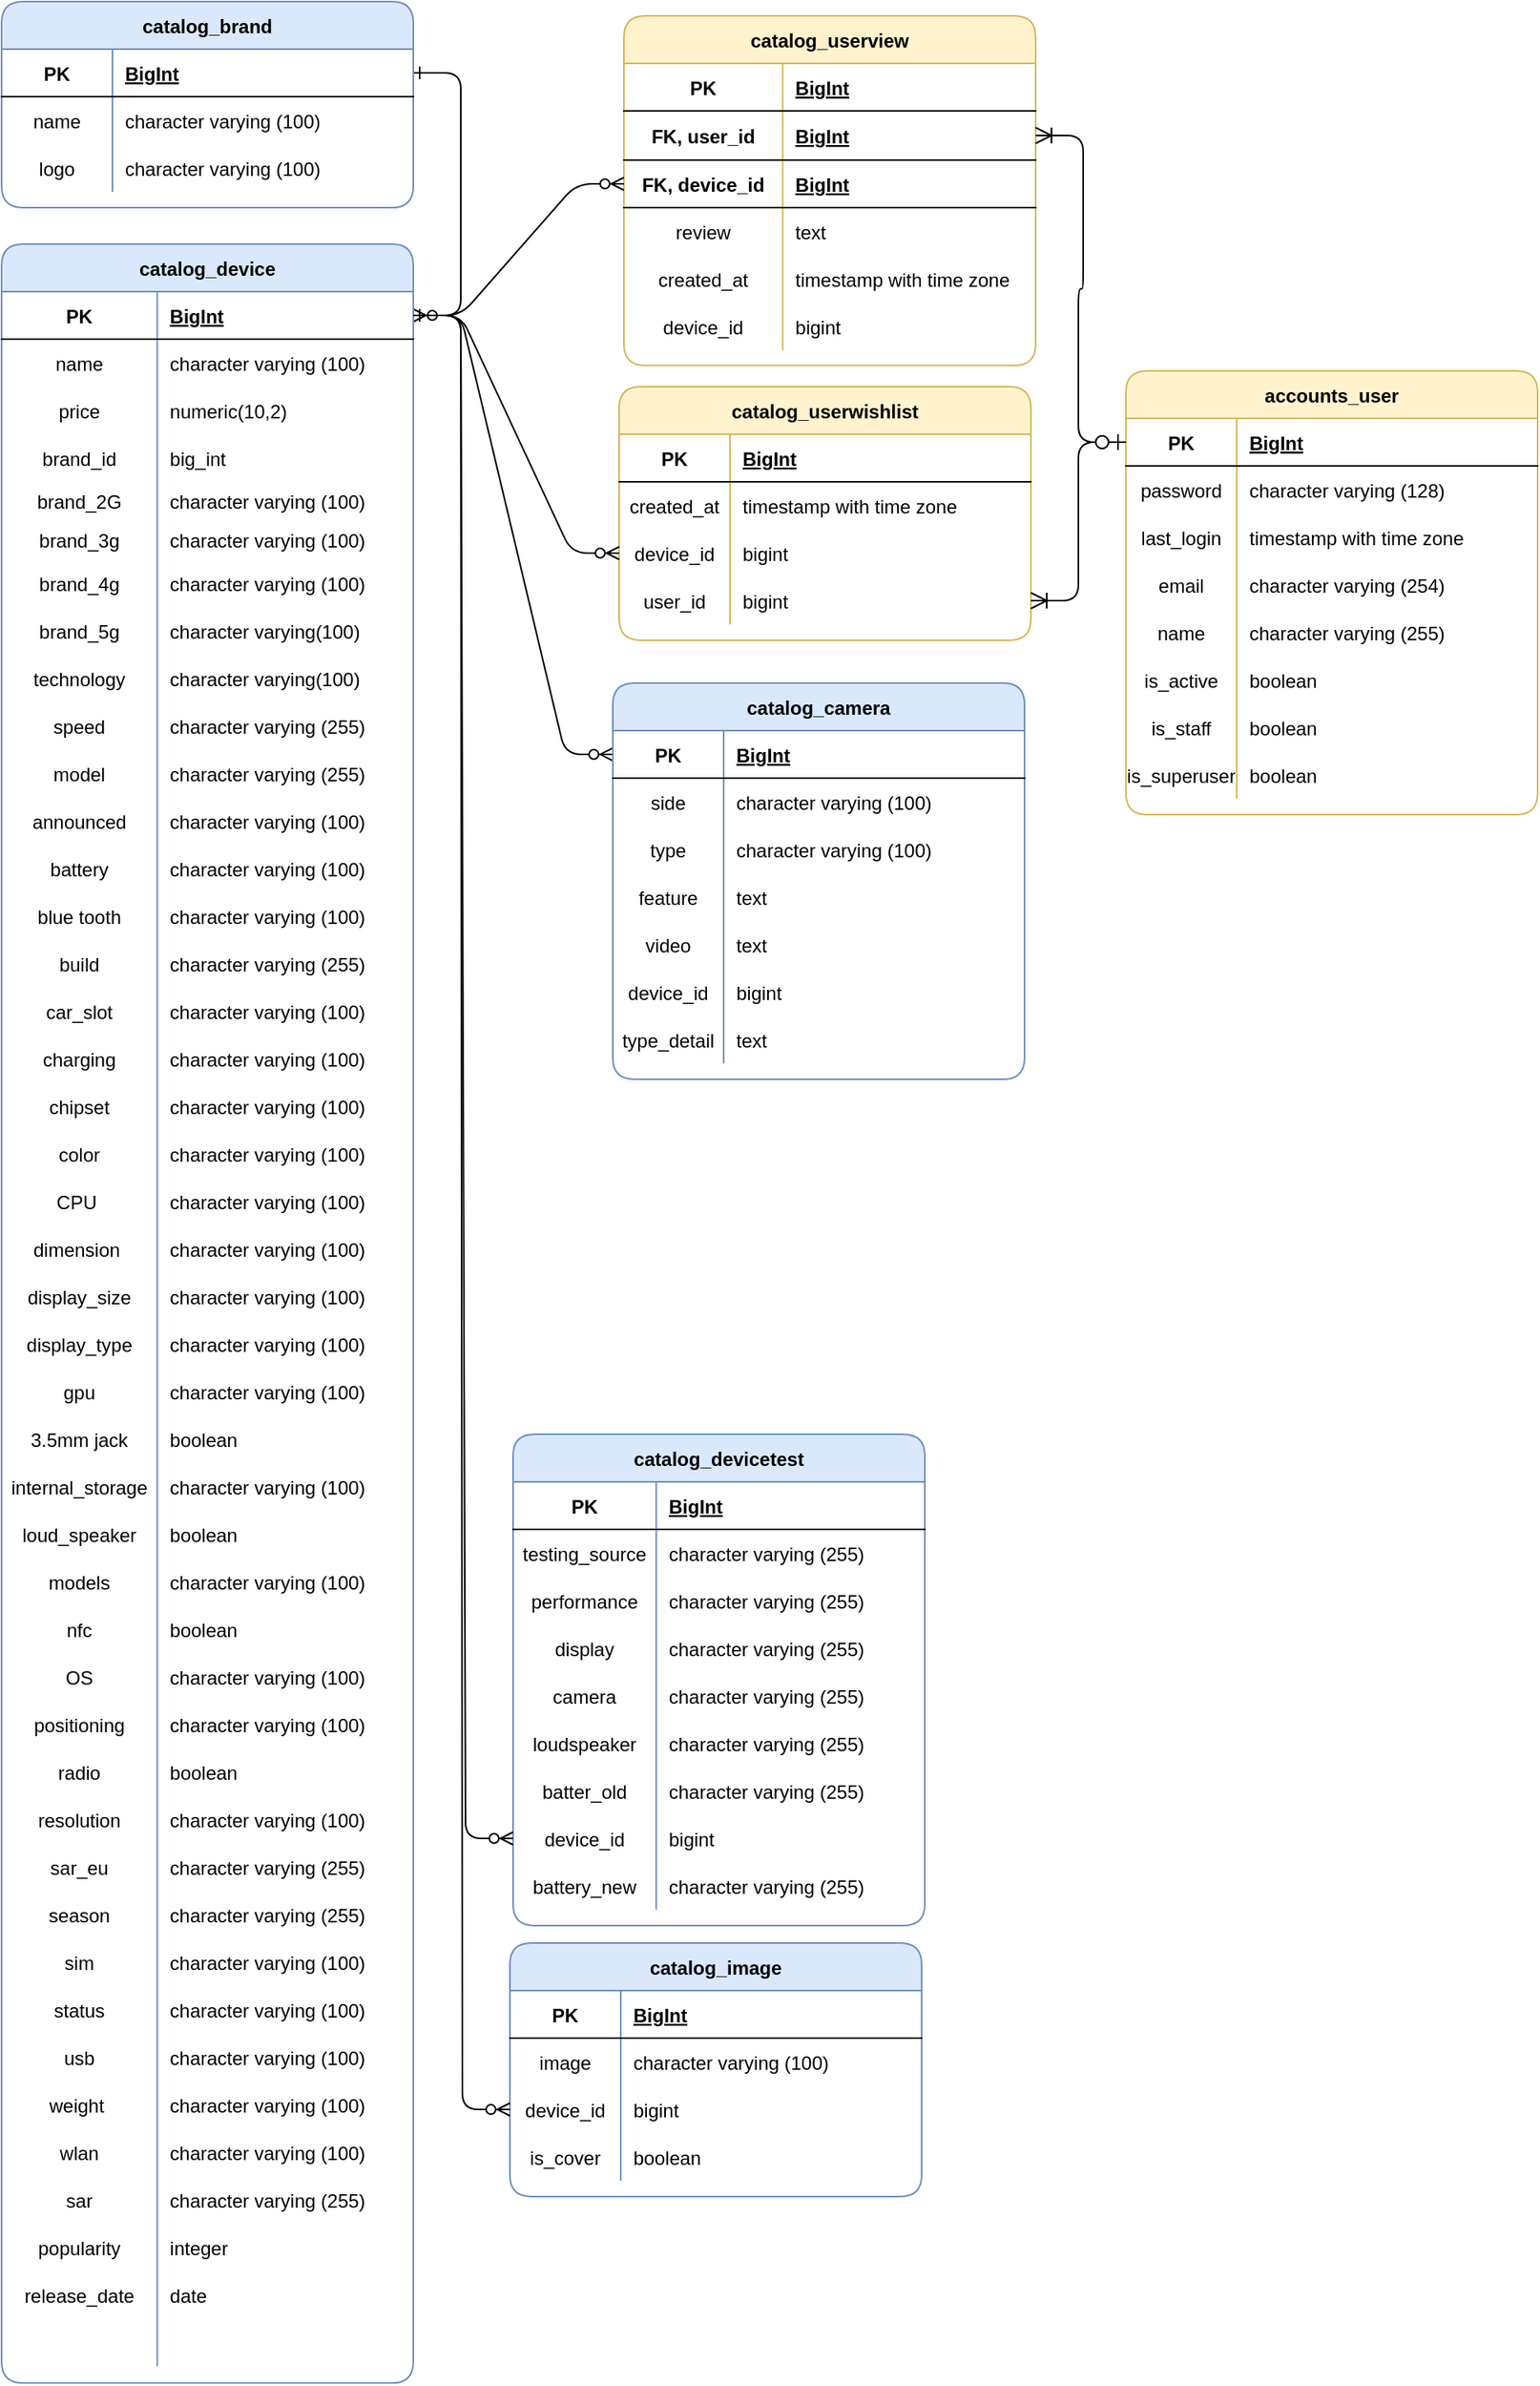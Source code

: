 <mxfile version="24.8.3">
  <diagram id="R2lEEEUBdFMjLlhIrx00" name="Page-1">
    <mxGraphModel dx="2495" dy="895" grid="0" gridSize="10" guides="1" tooltips="1" connect="1" arrows="1" fold="1" page="1" pageScale="1" pageWidth="850" pageHeight="1100" math="0" shadow="0" extFonts="Permanent Marker^https://fonts.googleapis.com/css?family=Permanent+Marker">
      <root>
        <mxCell id="0" />
        <mxCell id="1" parent="0" />
        <mxCell id="C-vyLk0tnHw3VtMMgP7b-1" value="" style="edgeStyle=entityRelationEdgeStyle;endArrow=ERzeroToMany;startArrow=ERone;endFill=1;startFill=0;" parent="1" source="C-vyLk0tnHw3VtMMgP7b-24" target="BbzVm-niubPzJsthILPg-5" edge="1">
          <mxGeometry width="100" height="100" relative="1" as="geometry">
            <mxPoint x="340" y="720" as="sourcePoint" />
            <mxPoint x="335" y="330" as="targetPoint" />
          </mxGeometry>
        </mxCell>
        <mxCell id="C-vyLk0tnHw3VtMMgP7b-12" value="" style="edgeStyle=entityRelationEdgeStyle;endArrow=ERzeroToMany;startArrow=ERone;endFill=1;startFill=0;" parent="1" source="BbzVm-niubPzJsthILPg-5" target="BbzVm-niubPzJsthILPg-24" edge="1">
          <mxGeometry width="100" height="100" relative="1" as="geometry">
            <mxPoint x="384" y="379" as="sourcePoint" />
            <mxPoint x="450" y="355" as="targetPoint" />
          </mxGeometry>
        </mxCell>
        <mxCell id="C-vyLk0tnHw3VtMMgP7b-23" value="catalog_brand" style="shape=table;startSize=30;container=1;collapsible=1;childLayout=tableLayout;fixedRows=1;rowLines=0;fontStyle=1;align=center;resizeLast=1;rounded=1;fillColor=#dae8fc;strokeColor=#6c8ebf;" parent="1" vertex="1">
          <mxGeometry x="-37" y="7" width="260" height="130" as="geometry" />
        </mxCell>
        <mxCell id="C-vyLk0tnHw3VtMMgP7b-24" value="" style="shape=partialRectangle;collapsible=0;dropTarget=0;pointerEvents=0;fillColor=none;points=[[0,0.5],[1,0.5]];portConstraint=eastwest;top=0;left=0;right=0;bottom=1;" parent="C-vyLk0tnHw3VtMMgP7b-23" vertex="1">
          <mxGeometry y="30" width="260" height="30" as="geometry" />
        </mxCell>
        <mxCell id="C-vyLk0tnHw3VtMMgP7b-25" value="PK" style="shape=partialRectangle;overflow=hidden;connectable=0;fillColor=none;top=0;left=0;bottom=0;right=0;fontStyle=1;" parent="C-vyLk0tnHw3VtMMgP7b-24" vertex="1">
          <mxGeometry width="70" height="30" as="geometry">
            <mxRectangle width="70" height="30" as="alternateBounds" />
          </mxGeometry>
        </mxCell>
        <mxCell id="C-vyLk0tnHw3VtMMgP7b-26" value="BigInt" style="shape=partialRectangle;overflow=hidden;connectable=0;fillColor=none;top=0;left=0;bottom=0;right=0;align=left;spacingLeft=6;fontStyle=5;" parent="C-vyLk0tnHw3VtMMgP7b-24" vertex="1">
          <mxGeometry x="70" width="190" height="30" as="geometry">
            <mxRectangle width="190" height="30" as="alternateBounds" />
          </mxGeometry>
        </mxCell>
        <mxCell id="C-vyLk0tnHw3VtMMgP7b-27" value="" style="shape=partialRectangle;collapsible=0;dropTarget=0;pointerEvents=0;fillColor=none;points=[[0,0.5],[1,0.5]];portConstraint=eastwest;top=0;left=0;right=0;bottom=0;" parent="C-vyLk0tnHw3VtMMgP7b-23" vertex="1">
          <mxGeometry y="60" width="260" height="30" as="geometry" />
        </mxCell>
        <mxCell id="C-vyLk0tnHw3VtMMgP7b-28" value="name" style="shape=partialRectangle;overflow=hidden;connectable=0;fillColor=none;top=0;left=0;bottom=0;right=0;" parent="C-vyLk0tnHw3VtMMgP7b-27" vertex="1">
          <mxGeometry width="70" height="30" as="geometry">
            <mxRectangle width="70" height="30" as="alternateBounds" />
          </mxGeometry>
        </mxCell>
        <mxCell id="C-vyLk0tnHw3VtMMgP7b-29" value="character varying (100)" style="shape=partialRectangle;overflow=hidden;connectable=0;fillColor=none;top=0;left=0;bottom=0;right=0;align=left;spacingLeft=6;" parent="C-vyLk0tnHw3VtMMgP7b-27" vertex="1">
          <mxGeometry x="70" width="190" height="30" as="geometry">
            <mxRectangle width="190" height="30" as="alternateBounds" />
          </mxGeometry>
        </mxCell>
        <mxCell id="BbzVm-niubPzJsthILPg-1" value="" style="shape=partialRectangle;collapsible=0;dropTarget=0;pointerEvents=0;fillColor=none;points=[[0,0.5],[1,0.5]];portConstraint=eastwest;top=0;left=0;right=0;bottom=0;" parent="C-vyLk0tnHw3VtMMgP7b-23" vertex="1">
          <mxGeometry y="90" width="260" height="30" as="geometry" />
        </mxCell>
        <mxCell id="BbzVm-niubPzJsthILPg-2" value="logo" style="shape=partialRectangle;overflow=hidden;connectable=0;fillColor=none;top=0;left=0;bottom=0;right=0;" parent="BbzVm-niubPzJsthILPg-1" vertex="1">
          <mxGeometry width="70" height="30" as="geometry">
            <mxRectangle width="70" height="30" as="alternateBounds" />
          </mxGeometry>
        </mxCell>
        <mxCell id="BbzVm-niubPzJsthILPg-3" value="character varying (100)" style="shape=partialRectangle;overflow=hidden;connectable=0;fillColor=none;top=0;left=0;bottom=0;right=0;align=left;spacingLeft=6;" parent="BbzVm-niubPzJsthILPg-1" vertex="1">
          <mxGeometry x="70" width="190" height="30" as="geometry">
            <mxRectangle width="190" height="30" as="alternateBounds" />
          </mxGeometry>
        </mxCell>
        <mxCell id="BbzVm-niubPzJsthILPg-4" value="catalog_device" style="shape=table;startSize=30;container=1;collapsible=1;childLayout=tableLayout;fixedRows=1;rowLines=0;fontStyle=1;align=center;resizeLast=1;rounded=1;fillColor=#dae8fc;strokeColor=#6c8ebf;" parent="1" vertex="1">
          <mxGeometry x="-37" y="160" width="260" height="1349.608" as="geometry" />
        </mxCell>
        <mxCell id="BbzVm-niubPzJsthILPg-5" value="" style="shape=partialRectangle;collapsible=0;dropTarget=0;pointerEvents=0;fillColor=none;points=[[0,0.5],[1,0.5]];portConstraint=eastwest;top=0;left=0;right=0;bottom=1;" parent="BbzVm-niubPzJsthILPg-4" vertex="1">
          <mxGeometry y="30" width="260" height="30" as="geometry" />
        </mxCell>
        <mxCell id="BbzVm-niubPzJsthILPg-6" value="PK" style="shape=partialRectangle;overflow=hidden;connectable=0;fillColor=none;top=0;left=0;bottom=0;right=0;fontStyle=1;" parent="BbzVm-niubPzJsthILPg-5" vertex="1">
          <mxGeometry width="98.276" height="30" as="geometry">
            <mxRectangle width="98.276" height="30" as="alternateBounds" />
          </mxGeometry>
        </mxCell>
        <mxCell id="BbzVm-niubPzJsthILPg-7" value="BigInt" style="shape=partialRectangle;overflow=hidden;connectable=0;fillColor=none;top=0;left=0;bottom=0;right=0;align=left;spacingLeft=6;fontStyle=5;" parent="BbzVm-niubPzJsthILPg-5" vertex="1">
          <mxGeometry x="98.276" width="161.724" height="30" as="geometry">
            <mxRectangle width="161.724" height="30" as="alternateBounds" />
          </mxGeometry>
        </mxCell>
        <mxCell id="BbzVm-niubPzJsthILPg-8" value="" style="shape=partialRectangle;collapsible=0;dropTarget=0;pointerEvents=0;fillColor=none;points=[[0,0.5],[1,0.5]];portConstraint=eastwest;top=0;left=0;right=0;bottom=0;" parent="BbzVm-niubPzJsthILPg-4" vertex="1">
          <mxGeometry y="60" width="260" height="30" as="geometry" />
        </mxCell>
        <mxCell id="BbzVm-niubPzJsthILPg-9" value="name" style="shape=partialRectangle;overflow=hidden;connectable=0;fillColor=none;top=0;left=0;bottom=0;right=0;" parent="BbzVm-niubPzJsthILPg-8" vertex="1">
          <mxGeometry width="98.276" height="30" as="geometry">
            <mxRectangle width="98.276" height="30" as="alternateBounds" />
          </mxGeometry>
        </mxCell>
        <mxCell id="BbzVm-niubPzJsthILPg-10" value="character varying (100)" style="shape=partialRectangle;overflow=hidden;connectable=0;fillColor=none;top=0;left=0;bottom=0;right=0;align=left;spacingLeft=6;" parent="BbzVm-niubPzJsthILPg-8" vertex="1">
          <mxGeometry x="98.276" width="161.724" height="30" as="geometry">
            <mxRectangle width="161.724" height="30" as="alternateBounds" />
          </mxGeometry>
        </mxCell>
        <mxCell id="BbzVm-niubPzJsthILPg-11" value="" style="shape=partialRectangle;collapsible=0;dropTarget=0;pointerEvents=0;fillColor=none;points=[[0,0.5],[1,0.5]];portConstraint=eastwest;top=0;left=0;right=0;bottom=0;" parent="BbzVm-niubPzJsthILPg-4" vertex="1">
          <mxGeometry y="90" width="260" height="30" as="geometry" />
        </mxCell>
        <mxCell id="BbzVm-niubPzJsthILPg-12" value="price" style="shape=partialRectangle;overflow=hidden;connectable=0;fillColor=none;top=0;left=0;bottom=0;right=0;" parent="BbzVm-niubPzJsthILPg-11" vertex="1">
          <mxGeometry width="98.276" height="30" as="geometry">
            <mxRectangle width="98.276" height="30" as="alternateBounds" />
          </mxGeometry>
        </mxCell>
        <mxCell id="BbzVm-niubPzJsthILPg-13" value="numeric(10,2)" style="shape=partialRectangle;overflow=hidden;connectable=0;fillColor=none;top=0;left=0;bottom=0;right=0;align=left;spacingLeft=6;" parent="BbzVm-niubPzJsthILPg-11" vertex="1">
          <mxGeometry x="98.276" width="161.724" height="30" as="geometry">
            <mxRectangle width="161.724" height="30" as="alternateBounds" />
          </mxGeometry>
        </mxCell>
        <mxCell id="BbzVm-niubPzJsthILPg-14" value="" style="shape=partialRectangle;collapsible=0;dropTarget=0;pointerEvents=0;fillColor=none;points=[[0,0.5],[1,0.5]];portConstraint=eastwest;top=0;left=0;right=0;bottom=0;" parent="BbzVm-niubPzJsthILPg-4" vertex="1">
          <mxGeometry y="120" width="260" height="30" as="geometry" />
        </mxCell>
        <mxCell id="BbzVm-niubPzJsthILPg-15" value="brand_id" style="shape=partialRectangle;overflow=hidden;connectable=0;fillColor=none;top=0;left=0;bottom=0;right=0;" parent="BbzVm-niubPzJsthILPg-14" vertex="1">
          <mxGeometry width="98.276" height="30" as="geometry">
            <mxRectangle width="98.276" height="30" as="alternateBounds" />
          </mxGeometry>
        </mxCell>
        <mxCell id="BbzVm-niubPzJsthILPg-16" value="big_int" style="shape=partialRectangle;overflow=hidden;connectable=0;fillColor=none;top=0;left=0;bottom=0;right=0;align=left;spacingLeft=6;" parent="BbzVm-niubPzJsthILPg-14" vertex="1">
          <mxGeometry x="98.276" width="161.724" height="30" as="geometry">
            <mxRectangle width="161.724" height="30" as="alternateBounds" />
          </mxGeometry>
        </mxCell>
        <mxCell id="BbzVm-niubPzJsthILPg-17" value="" style="shape=partialRectangle;collapsible=0;dropTarget=0;pointerEvents=0;fillColor=none;points=[[0,0.5],[1,0.5]];portConstraint=eastwest;top=0;left=0;right=0;bottom=0;" parent="BbzVm-niubPzJsthILPg-4" vertex="1">
          <mxGeometry y="150" width="260" height="24" as="geometry" />
        </mxCell>
        <mxCell id="BbzVm-niubPzJsthILPg-18" value="brand_2G" style="shape=partialRectangle;overflow=hidden;connectable=0;fillColor=none;top=0;left=0;bottom=0;right=0;" parent="BbzVm-niubPzJsthILPg-17" vertex="1">
          <mxGeometry width="98.276" height="24" as="geometry">
            <mxRectangle width="98.276" height="24" as="alternateBounds" />
          </mxGeometry>
        </mxCell>
        <mxCell id="BbzVm-niubPzJsthILPg-19" value="character varying (100)" style="shape=partialRectangle;overflow=hidden;connectable=0;fillColor=none;top=0;left=0;bottom=0;right=0;align=left;spacingLeft=6;" parent="BbzVm-niubPzJsthILPg-17" vertex="1">
          <mxGeometry x="98.276" width="161.724" height="24" as="geometry">
            <mxRectangle width="161.724" height="24" as="alternateBounds" />
          </mxGeometry>
        </mxCell>
        <mxCell id="BbzVm-niubPzJsthILPg-20" value="" style="shape=partialRectangle;collapsible=0;dropTarget=0;pointerEvents=0;fillColor=none;points=[[0,0.5],[1,0.5]];portConstraint=eastwest;top=0;left=0;right=0;bottom=0;" parent="BbzVm-niubPzJsthILPg-4" vertex="1">
          <mxGeometry y="174" width="260" height="25" as="geometry" />
        </mxCell>
        <mxCell id="BbzVm-niubPzJsthILPg-21" value="brand_3g" style="shape=partialRectangle;overflow=hidden;connectable=0;fillColor=none;top=0;left=0;bottom=0;right=0;" parent="BbzVm-niubPzJsthILPg-20" vertex="1">
          <mxGeometry width="98.276" height="25" as="geometry">
            <mxRectangle width="98.276" height="25" as="alternateBounds" />
          </mxGeometry>
        </mxCell>
        <mxCell id="BbzVm-niubPzJsthILPg-22" value="character varying (100)" style="shape=partialRectangle;overflow=hidden;connectable=0;fillColor=none;top=0;left=0;bottom=0;right=0;align=left;spacingLeft=6;" parent="BbzVm-niubPzJsthILPg-20" vertex="1">
          <mxGeometry x="98.276" width="161.724" height="25" as="geometry">
            <mxRectangle width="161.724" height="25" as="alternateBounds" />
          </mxGeometry>
        </mxCell>
        <mxCell id="dryUckSrl3YZvOqC900--11" value="" style="shape=partialRectangle;collapsible=0;dropTarget=0;pointerEvents=0;fillColor=none;points=[[0,0.5],[1,0.5]];portConstraint=eastwest;top=0;left=0;right=0;bottom=0;" vertex="1" parent="BbzVm-niubPzJsthILPg-4">
          <mxGeometry y="199" width="260" height="30" as="geometry" />
        </mxCell>
        <mxCell id="dryUckSrl3YZvOqC900--12" value="brand_4g" style="shape=partialRectangle;overflow=hidden;connectable=0;fillColor=none;top=0;left=0;bottom=0;right=0;" vertex="1" parent="dryUckSrl3YZvOqC900--11">
          <mxGeometry width="98.276" height="30" as="geometry">
            <mxRectangle width="98.276" height="30" as="alternateBounds" />
          </mxGeometry>
        </mxCell>
        <mxCell id="dryUckSrl3YZvOqC900--13" value="character varying (100)" style="shape=partialRectangle;overflow=hidden;connectable=0;fillColor=none;top=0;left=0;bottom=0;right=0;align=left;spacingLeft=6;" vertex="1" parent="dryUckSrl3YZvOqC900--11">
          <mxGeometry x="98.276" width="161.724" height="30" as="geometry">
            <mxRectangle width="161.724" height="30" as="alternateBounds" />
          </mxGeometry>
        </mxCell>
        <mxCell id="dryUckSrl3YZvOqC900--14" value="" style="shape=partialRectangle;collapsible=0;dropTarget=0;pointerEvents=0;fillColor=none;points=[[0,0.5],[1,0.5]];portConstraint=eastwest;top=0;left=0;right=0;bottom=0;" vertex="1" parent="BbzVm-niubPzJsthILPg-4">
          <mxGeometry y="229" width="260" height="30" as="geometry" />
        </mxCell>
        <mxCell id="dryUckSrl3YZvOqC900--15" value="brand_5g" style="shape=partialRectangle;overflow=hidden;connectable=0;fillColor=none;top=0;left=0;bottom=0;right=0;" vertex="1" parent="dryUckSrl3YZvOqC900--14">
          <mxGeometry width="98.276" height="30" as="geometry">
            <mxRectangle width="98.276" height="30" as="alternateBounds" />
          </mxGeometry>
        </mxCell>
        <mxCell id="dryUckSrl3YZvOqC900--16" value="character varying(100)" style="shape=partialRectangle;overflow=hidden;connectable=0;fillColor=none;top=0;left=0;bottom=0;right=0;align=left;spacingLeft=6;" vertex="1" parent="dryUckSrl3YZvOqC900--14">
          <mxGeometry x="98.276" width="161.724" height="30" as="geometry">
            <mxRectangle width="161.724" height="30" as="alternateBounds" />
          </mxGeometry>
        </mxCell>
        <mxCell id="dryUckSrl3YZvOqC900--17" value="" style="shape=partialRectangle;collapsible=0;dropTarget=0;pointerEvents=0;fillColor=none;points=[[0,0.5],[1,0.5]];portConstraint=eastwest;top=0;left=0;right=0;bottom=0;" vertex="1" parent="BbzVm-niubPzJsthILPg-4">
          <mxGeometry y="259" width="260" height="30" as="geometry" />
        </mxCell>
        <mxCell id="dryUckSrl3YZvOqC900--18" value="technology" style="shape=partialRectangle;overflow=hidden;connectable=0;fillColor=none;top=0;left=0;bottom=0;right=0;" vertex="1" parent="dryUckSrl3YZvOqC900--17">
          <mxGeometry width="98.276" height="30" as="geometry">
            <mxRectangle width="98.276" height="30" as="alternateBounds" />
          </mxGeometry>
        </mxCell>
        <mxCell id="dryUckSrl3YZvOqC900--19" value="character varying(100)" style="shape=partialRectangle;overflow=hidden;connectable=0;fillColor=none;top=0;left=0;bottom=0;right=0;align=left;spacingLeft=6;" vertex="1" parent="dryUckSrl3YZvOqC900--17">
          <mxGeometry x="98.276" width="161.724" height="30" as="geometry">
            <mxRectangle width="161.724" height="30" as="alternateBounds" />
          </mxGeometry>
        </mxCell>
        <mxCell id="dryUckSrl3YZvOqC900--20" value="" style="shape=partialRectangle;collapsible=0;dropTarget=0;pointerEvents=0;fillColor=none;points=[[0,0.5],[1,0.5]];portConstraint=eastwest;top=0;left=0;right=0;bottom=0;" vertex="1" parent="BbzVm-niubPzJsthILPg-4">
          <mxGeometry y="289" width="260" height="30" as="geometry" />
        </mxCell>
        <mxCell id="dryUckSrl3YZvOqC900--21" value="speed" style="shape=partialRectangle;overflow=hidden;connectable=0;fillColor=none;top=0;left=0;bottom=0;right=0;" vertex="1" parent="dryUckSrl3YZvOqC900--20">
          <mxGeometry width="98.276" height="30" as="geometry">
            <mxRectangle width="98.276" height="30" as="alternateBounds" />
          </mxGeometry>
        </mxCell>
        <mxCell id="dryUckSrl3YZvOqC900--22" value="character varying (255)" style="shape=partialRectangle;overflow=hidden;connectable=0;fillColor=none;top=0;left=0;bottom=0;right=0;align=left;spacingLeft=6;" vertex="1" parent="dryUckSrl3YZvOqC900--20">
          <mxGeometry x="98.276" width="161.724" height="30" as="geometry">
            <mxRectangle width="161.724" height="30" as="alternateBounds" />
          </mxGeometry>
        </mxCell>
        <mxCell id="dryUckSrl3YZvOqC900--23" value="" style="shape=partialRectangle;collapsible=0;dropTarget=0;pointerEvents=0;fillColor=none;points=[[0,0.5],[1,0.5]];portConstraint=eastwest;top=0;left=0;right=0;bottom=0;" vertex="1" parent="BbzVm-niubPzJsthILPg-4">
          <mxGeometry y="319" width="260" height="30" as="geometry" />
        </mxCell>
        <mxCell id="dryUckSrl3YZvOqC900--24" value="model" style="shape=partialRectangle;overflow=hidden;connectable=0;fillColor=none;top=0;left=0;bottom=0;right=0;" vertex="1" parent="dryUckSrl3YZvOqC900--23">
          <mxGeometry width="98.276" height="30" as="geometry">
            <mxRectangle width="98.276" height="30" as="alternateBounds" />
          </mxGeometry>
        </mxCell>
        <mxCell id="dryUckSrl3YZvOqC900--25" value="character varying (255)" style="shape=partialRectangle;overflow=hidden;connectable=0;fillColor=none;top=0;left=0;bottom=0;right=0;align=left;spacingLeft=6;" vertex="1" parent="dryUckSrl3YZvOqC900--23">
          <mxGeometry x="98.276" width="161.724" height="30" as="geometry">
            <mxRectangle width="161.724" height="30" as="alternateBounds" />
          </mxGeometry>
        </mxCell>
        <mxCell id="dryUckSrl3YZvOqC900--26" value="" style="shape=partialRectangle;collapsible=0;dropTarget=0;pointerEvents=0;fillColor=none;points=[[0,0.5],[1,0.5]];portConstraint=eastwest;top=0;left=0;right=0;bottom=0;" vertex="1" parent="BbzVm-niubPzJsthILPg-4">
          <mxGeometry y="349" width="260" height="30" as="geometry" />
        </mxCell>
        <mxCell id="dryUckSrl3YZvOqC900--27" value="announced" style="shape=partialRectangle;overflow=hidden;connectable=0;fillColor=none;top=0;left=0;bottom=0;right=0;" vertex="1" parent="dryUckSrl3YZvOqC900--26">
          <mxGeometry width="98.276" height="30" as="geometry">
            <mxRectangle width="98.276" height="30" as="alternateBounds" />
          </mxGeometry>
        </mxCell>
        <mxCell id="dryUckSrl3YZvOqC900--28" value="character varying (100)" style="shape=partialRectangle;overflow=hidden;connectable=0;fillColor=none;top=0;left=0;bottom=0;right=0;align=left;spacingLeft=6;" vertex="1" parent="dryUckSrl3YZvOqC900--26">
          <mxGeometry x="98.276" width="161.724" height="30" as="geometry">
            <mxRectangle width="161.724" height="30" as="alternateBounds" />
          </mxGeometry>
        </mxCell>
        <mxCell id="dryUckSrl3YZvOqC900--29" value="" style="shape=partialRectangle;collapsible=0;dropTarget=0;pointerEvents=0;fillColor=none;points=[[0,0.5],[1,0.5]];portConstraint=eastwest;top=0;left=0;right=0;bottom=0;" vertex="1" parent="BbzVm-niubPzJsthILPg-4">
          <mxGeometry y="379" width="260" height="30" as="geometry" />
        </mxCell>
        <mxCell id="dryUckSrl3YZvOqC900--30" value="battery" style="shape=partialRectangle;overflow=hidden;connectable=0;fillColor=none;top=0;left=0;bottom=0;right=0;" vertex="1" parent="dryUckSrl3YZvOqC900--29">
          <mxGeometry width="98.276" height="30" as="geometry">
            <mxRectangle width="98.276" height="30" as="alternateBounds" />
          </mxGeometry>
        </mxCell>
        <mxCell id="dryUckSrl3YZvOqC900--31" value="character varying (100)" style="shape=partialRectangle;overflow=hidden;connectable=0;fillColor=none;top=0;left=0;bottom=0;right=0;align=left;spacingLeft=6;" vertex="1" parent="dryUckSrl3YZvOqC900--29">
          <mxGeometry x="98.276" width="161.724" height="30" as="geometry">
            <mxRectangle width="161.724" height="30" as="alternateBounds" />
          </mxGeometry>
        </mxCell>
        <mxCell id="dryUckSrl3YZvOqC900--32" value="" style="shape=partialRectangle;collapsible=0;dropTarget=0;pointerEvents=0;fillColor=none;points=[[0,0.5],[1,0.5]];portConstraint=eastwest;top=0;left=0;right=0;bottom=0;" vertex="1" parent="BbzVm-niubPzJsthILPg-4">
          <mxGeometry y="409" width="260" height="30" as="geometry" />
        </mxCell>
        <mxCell id="dryUckSrl3YZvOqC900--33" value="blue tooth" style="shape=partialRectangle;overflow=hidden;connectable=0;fillColor=none;top=0;left=0;bottom=0;right=0;" vertex="1" parent="dryUckSrl3YZvOqC900--32">
          <mxGeometry width="98.276" height="30" as="geometry">
            <mxRectangle width="98.276" height="30" as="alternateBounds" />
          </mxGeometry>
        </mxCell>
        <mxCell id="dryUckSrl3YZvOqC900--34" value="character varying (100)" style="shape=partialRectangle;overflow=hidden;connectable=0;fillColor=none;top=0;left=0;bottom=0;right=0;align=left;spacingLeft=6;" vertex="1" parent="dryUckSrl3YZvOqC900--32">
          <mxGeometry x="98.276" width="161.724" height="30" as="geometry">
            <mxRectangle width="161.724" height="30" as="alternateBounds" />
          </mxGeometry>
        </mxCell>
        <mxCell id="dryUckSrl3YZvOqC900--35" value="" style="shape=partialRectangle;collapsible=0;dropTarget=0;pointerEvents=0;fillColor=none;points=[[0,0.5],[1,0.5]];portConstraint=eastwest;top=0;left=0;right=0;bottom=0;" vertex="1" parent="BbzVm-niubPzJsthILPg-4">
          <mxGeometry y="439" width="260" height="30" as="geometry" />
        </mxCell>
        <mxCell id="dryUckSrl3YZvOqC900--36" value="build" style="shape=partialRectangle;overflow=hidden;connectable=0;fillColor=none;top=0;left=0;bottom=0;right=0;" vertex="1" parent="dryUckSrl3YZvOqC900--35">
          <mxGeometry width="98.276" height="30" as="geometry">
            <mxRectangle width="98.276" height="30" as="alternateBounds" />
          </mxGeometry>
        </mxCell>
        <mxCell id="dryUckSrl3YZvOqC900--37" value="character varying (255)" style="shape=partialRectangle;overflow=hidden;connectable=0;fillColor=none;top=0;left=0;bottom=0;right=0;align=left;spacingLeft=6;" vertex="1" parent="dryUckSrl3YZvOqC900--35">
          <mxGeometry x="98.276" width="161.724" height="30" as="geometry">
            <mxRectangle width="161.724" height="30" as="alternateBounds" />
          </mxGeometry>
        </mxCell>
        <mxCell id="dryUckSrl3YZvOqC900--38" value="" style="shape=partialRectangle;collapsible=0;dropTarget=0;pointerEvents=0;fillColor=none;points=[[0,0.5],[1,0.5]];portConstraint=eastwest;top=0;left=0;right=0;bottom=0;" vertex="1" parent="BbzVm-niubPzJsthILPg-4">
          <mxGeometry y="469" width="260" height="30" as="geometry" />
        </mxCell>
        <mxCell id="dryUckSrl3YZvOqC900--39" value="car_slot" style="shape=partialRectangle;overflow=hidden;connectable=0;fillColor=none;top=0;left=0;bottom=0;right=0;" vertex="1" parent="dryUckSrl3YZvOqC900--38">
          <mxGeometry width="98.276" height="30" as="geometry">
            <mxRectangle width="98.276" height="30" as="alternateBounds" />
          </mxGeometry>
        </mxCell>
        <mxCell id="dryUckSrl3YZvOqC900--40" value="character varying (100)" style="shape=partialRectangle;overflow=hidden;connectable=0;fillColor=none;top=0;left=0;bottom=0;right=0;align=left;spacingLeft=6;" vertex="1" parent="dryUckSrl3YZvOqC900--38">
          <mxGeometry x="98.276" width="161.724" height="30" as="geometry">
            <mxRectangle width="161.724" height="30" as="alternateBounds" />
          </mxGeometry>
        </mxCell>
        <mxCell id="dryUckSrl3YZvOqC900--41" value="" style="shape=partialRectangle;collapsible=0;dropTarget=0;pointerEvents=0;fillColor=none;points=[[0,0.5],[1,0.5]];portConstraint=eastwest;top=0;left=0;right=0;bottom=0;" vertex="1" parent="BbzVm-niubPzJsthILPg-4">
          <mxGeometry y="499" width="260" height="30" as="geometry" />
        </mxCell>
        <mxCell id="dryUckSrl3YZvOqC900--42" value="charging" style="shape=partialRectangle;overflow=hidden;connectable=0;fillColor=none;top=0;left=0;bottom=0;right=0;" vertex="1" parent="dryUckSrl3YZvOqC900--41">
          <mxGeometry width="98.276" height="30" as="geometry">
            <mxRectangle width="98.276" height="30" as="alternateBounds" />
          </mxGeometry>
        </mxCell>
        <mxCell id="dryUckSrl3YZvOqC900--43" value="character varying (100)" style="shape=partialRectangle;overflow=hidden;connectable=0;fillColor=none;top=0;left=0;bottom=0;right=0;align=left;spacingLeft=6;" vertex="1" parent="dryUckSrl3YZvOqC900--41">
          <mxGeometry x="98.276" width="161.724" height="30" as="geometry">
            <mxRectangle width="161.724" height="30" as="alternateBounds" />
          </mxGeometry>
        </mxCell>
        <mxCell id="dryUckSrl3YZvOqC900--44" value="" style="shape=partialRectangle;collapsible=0;dropTarget=0;pointerEvents=0;fillColor=none;points=[[0,0.5],[1,0.5]];portConstraint=eastwest;top=0;left=0;right=0;bottom=0;" vertex="1" parent="BbzVm-niubPzJsthILPg-4">
          <mxGeometry y="529" width="260" height="30" as="geometry" />
        </mxCell>
        <mxCell id="dryUckSrl3YZvOqC900--45" value="chipset" style="shape=partialRectangle;overflow=hidden;connectable=0;fillColor=none;top=0;left=0;bottom=0;right=0;" vertex="1" parent="dryUckSrl3YZvOqC900--44">
          <mxGeometry width="98.276" height="30" as="geometry">
            <mxRectangle width="98.276" height="30" as="alternateBounds" />
          </mxGeometry>
        </mxCell>
        <mxCell id="dryUckSrl3YZvOqC900--46" value="character varying (100)" style="shape=partialRectangle;overflow=hidden;connectable=0;fillColor=none;top=0;left=0;bottom=0;right=0;align=left;spacingLeft=6;" vertex="1" parent="dryUckSrl3YZvOqC900--44">
          <mxGeometry x="98.276" width="161.724" height="30" as="geometry">
            <mxRectangle width="161.724" height="30" as="alternateBounds" />
          </mxGeometry>
        </mxCell>
        <mxCell id="dryUckSrl3YZvOqC900--47" value="" style="shape=partialRectangle;collapsible=0;dropTarget=0;pointerEvents=0;fillColor=none;points=[[0,0.5],[1,0.5]];portConstraint=eastwest;top=0;left=0;right=0;bottom=0;" vertex="1" parent="BbzVm-niubPzJsthILPg-4">
          <mxGeometry y="559" width="260" height="30" as="geometry" />
        </mxCell>
        <mxCell id="dryUckSrl3YZvOqC900--48" value="color" style="shape=partialRectangle;overflow=hidden;connectable=0;fillColor=none;top=0;left=0;bottom=0;right=0;" vertex="1" parent="dryUckSrl3YZvOqC900--47">
          <mxGeometry width="98.276" height="30" as="geometry">
            <mxRectangle width="98.276" height="30" as="alternateBounds" />
          </mxGeometry>
        </mxCell>
        <mxCell id="dryUckSrl3YZvOqC900--49" value="character varying (100)" style="shape=partialRectangle;overflow=hidden;connectable=0;fillColor=none;top=0;left=0;bottom=0;right=0;align=left;spacingLeft=6;" vertex="1" parent="dryUckSrl3YZvOqC900--47">
          <mxGeometry x="98.276" width="161.724" height="30" as="geometry">
            <mxRectangle width="161.724" height="30" as="alternateBounds" />
          </mxGeometry>
        </mxCell>
        <mxCell id="dryUckSrl3YZvOqC900--50" value="" style="shape=partialRectangle;collapsible=0;dropTarget=0;pointerEvents=0;fillColor=none;points=[[0,0.5],[1,0.5]];portConstraint=eastwest;top=0;left=0;right=0;bottom=0;" vertex="1" parent="BbzVm-niubPzJsthILPg-4">
          <mxGeometry y="589" width="260" height="30" as="geometry" />
        </mxCell>
        <mxCell id="dryUckSrl3YZvOqC900--51" value="CPU " style="shape=partialRectangle;overflow=hidden;connectable=0;fillColor=none;top=0;left=0;bottom=0;right=0;" vertex="1" parent="dryUckSrl3YZvOqC900--50">
          <mxGeometry width="98.276" height="30" as="geometry">
            <mxRectangle width="98.276" height="30" as="alternateBounds" />
          </mxGeometry>
        </mxCell>
        <mxCell id="dryUckSrl3YZvOqC900--52" value="character varying (100)" style="shape=partialRectangle;overflow=hidden;connectable=0;fillColor=none;top=0;left=0;bottom=0;right=0;align=left;spacingLeft=6;" vertex="1" parent="dryUckSrl3YZvOqC900--50">
          <mxGeometry x="98.276" width="161.724" height="30" as="geometry">
            <mxRectangle width="161.724" height="30" as="alternateBounds" />
          </mxGeometry>
        </mxCell>
        <mxCell id="dryUckSrl3YZvOqC900--53" value="" style="shape=partialRectangle;collapsible=0;dropTarget=0;pointerEvents=0;fillColor=none;points=[[0,0.5],[1,0.5]];portConstraint=eastwest;top=0;left=0;right=0;bottom=0;" vertex="1" parent="BbzVm-niubPzJsthILPg-4">
          <mxGeometry y="619" width="260" height="30" as="geometry" />
        </mxCell>
        <mxCell id="dryUckSrl3YZvOqC900--54" value="dimension " style="shape=partialRectangle;overflow=hidden;connectable=0;fillColor=none;top=0;left=0;bottom=0;right=0;" vertex="1" parent="dryUckSrl3YZvOqC900--53">
          <mxGeometry width="98.276" height="30" as="geometry">
            <mxRectangle width="98.276" height="30" as="alternateBounds" />
          </mxGeometry>
        </mxCell>
        <mxCell id="dryUckSrl3YZvOqC900--55" value="character varying (100)" style="shape=partialRectangle;overflow=hidden;connectable=0;fillColor=none;top=0;left=0;bottom=0;right=0;align=left;spacingLeft=6;" vertex="1" parent="dryUckSrl3YZvOqC900--53">
          <mxGeometry x="98.276" width="161.724" height="30" as="geometry">
            <mxRectangle width="161.724" height="30" as="alternateBounds" />
          </mxGeometry>
        </mxCell>
        <mxCell id="dryUckSrl3YZvOqC900--56" value="" style="shape=partialRectangle;collapsible=0;dropTarget=0;pointerEvents=0;fillColor=none;points=[[0,0.5],[1,0.5]];portConstraint=eastwest;top=0;left=0;right=0;bottom=0;" vertex="1" parent="BbzVm-niubPzJsthILPg-4">
          <mxGeometry y="649" width="260" height="30" as="geometry" />
        </mxCell>
        <mxCell id="dryUckSrl3YZvOqC900--57" value="display_size" style="shape=partialRectangle;overflow=hidden;connectable=0;fillColor=none;top=0;left=0;bottom=0;right=0;" vertex="1" parent="dryUckSrl3YZvOqC900--56">
          <mxGeometry width="98.276" height="30" as="geometry">
            <mxRectangle width="98.276" height="30" as="alternateBounds" />
          </mxGeometry>
        </mxCell>
        <mxCell id="dryUckSrl3YZvOqC900--58" value="character varying (100)" style="shape=partialRectangle;overflow=hidden;connectable=0;fillColor=none;top=0;left=0;bottom=0;right=0;align=left;spacingLeft=6;" vertex="1" parent="dryUckSrl3YZvOqC900--56">
          <mxGeometry x="98.276" width="161.724" height="30" as="geometry">
            <mxRectangle width="161.724" height="30" as="alternateBounds" />
          </mxGeometry>
        </mxCell>
        <mxCell id="dryUckSrl3YZvOqC900--59" value="" style="shape=partialRectangle;collapsible=0;dropTarget=0;pointerEvents=0;fillColor=none;points=[[0,0.5],[1,0.5]];portConstraint=eastwest;top=0;left=0;right=0;bottom=0;" vertex="1" parent="BbzVm-niubPzJsthILPg-4">
          <mxGeometry y="679" width="260" height="30" as="geometry" />
        </mxCell>
        <mxCell id="dryUckSrl3YZvOqC900--60" value="display_type" style="shape=partialRectangle;overflow=hidden;connectable=0;fillColor=none;top=0;left=0;bottom=0;right=0;" vertex="1" parent="dryUckSrl3YZvOqC900--59">
          <mxGeometry width="98.276" height="30" as="geometry">
            <mxRectangle width="98.276" height="30" as="alternateBounds" />
          </mxGeometry>
        </mxCell>
        <mxCell id="dryUckSrl3YZvOqC900--61" value="character varying (100)" style="shape=partialRectangle;overflow=hidden;connectable=0;fillColor=none;top=0;left=0;bottom=0;right=0;align=left;spacingLeft=6;" vertex="1" parent="dryUckSrl3YZvOqC900--59">
          <mxGeometry x="98.276" width="161.724" height="30" as="geometry">
            <mxRectangle width="161.724" height="30" as="alternateBounds" />
          </mxGeometry>
        </mxCell>
        <mxCell id="dryUckSrl3YZvOqC900--62" value="" style="shape=partialRectangle;collapsible=0;dropTarget=0;pointerEvents=0;fillColor=none;points=[[0,0.5],[1,0.5]];portConstraint=eastwest;top=0;left=0;right=0;bottom=0;" vertex="1" parent="BbzVm-niubPzJsthILPg-4">
          <mxGeometry y="709" width="260" height="30" as="geometry" />
        </mxCell>
        <mxCell id="dryUckSrl3YZvOqC900--63" value="gpu" style="shape=partialRectangle;overflow=hidden;connectable=0;fillColor=none;top=0;left=0;bottom=0;right=0;" vertex="1" parent="dryUckSrl3YZvOqC900--62">
          <mxGeometry width="98.276" height="30" as="geometry">
            <mxRectangle width="98.276" height="30" as="alternateBounds" />
          </mxGeometry>
        </mxCell>
        <mxCell id="dryUckSrl3YZvOqC900--64" value="character varying (100)" style="shape=partialRectangle;overflow=hidden;connectable=0;fillColor=none;top=0;left=0;bottom=0;right=0;align=left;spacingLeft=6;" vertex="1" parent="dryUckSrl3YZvOqC900--62">
          <mxGeometry x="98.276" width="161.724" height="30" as="geometry">
            <mxRectangle width="161.724" height="30" as="alternateBounds" />
          </mxGeometry>
        </mxCell>
        <mxCell id="dryUckSrl3YZvOqC900--65" value="" style="shape=partialRectangle;collapsible=0;dropTarget=0;pointerEvents=0;fillColor=none;points=[[0,0.5],[1,0.5]];portConstraint=eastwest;top=0;left=0;right=0;bottom=0;" vertex="1" parent="BbzVm-niubPzJsthILPg-4">
          <mxGeometry y="739" width="260" height="30" as="geometry" />
        </mxCell>
        <mxCell id="dryUckSrl3YZvOqC900--66" value="3.5mm jack" style="shape=partialRectangle;overflow=hidden;connectable=0;fillColor=none;top=0;left=0;bottom=0;right=0;" vertex="1" parent="dryUckSrl3YZvOqC900--65">
          <mxGeometry width="98.276" height="30" as="geometry">
            <mxRectangle width="98.276" height="30" as="alternateBounds" />
          </mxGeometry>
        </mxCell>
        <mxCell id="dryUckSrl3YZvOqC900--67" value="boolean" style="shape=partialRectangle;overflow=hidden;connectable=0;fillColor=none;top=0;left=0;bottom=0;right=0;align=left;spacingLeft=6;" vertex="1" parent="dryUckSrl3YZvOqC900--65">
          <mxGeometry x="98.276" width="161.724" height="30" as="geometry">
            <mxRectangle width="161.724" height="30" as="alternateBounds" />
          </mxGeometry>
        </mxCell>
        <mxCell id="dryUckSrl3YZvOqC900--68" value="" style="shape=partialRectangle;collapsible=0;dropTarget=0;pointerEvents=0;fillColor=none;points=[[0,0.5],[1,0.5]];portConstraint=eastwest;top=0;left=0;right=0;bottom=0;" vertex="1" parent="BbzVm-niubPzJsthILPg-4">
          <mxGeometry y="769" width="260" height="30" as="geometry" />
        </mxCell>
        <mxCell id="dryUckSrl3YZvOqC900--69" value="internal_storage" style="shape=partialRectangle;overflow=hidden;connectable=0;fillColor=none;top=0;left=0;bottom=0;right=0;" vertex="1" parent="dryUckSrl3YZvOqC900--68">
          <mxGeometry width="98.276" height="30" as="geometry">
            <mxRectangle width="98.276" height="30" as="alternateBounds" />
          </mxGeometry>
        </mxCell>
        <mxCell id="dryUckSrl3YZvOqC900--70" value="character varying (100)" style="shape=partialRectangle;overflow=hidden;connectable=0;fillColor=none;top=0;left=0;bottom=0;right=0;align=left;spacingLeft=6;" vertex="1" parent="dryUckSrl3YZvOqC900--68">
          <mxGeometry x="98.276" width="161.724" height="30" as="geometry">
            <mxRectangle width="161.724" height="30" as="alternateBounds" />
          </mxGeometry>
        </mxCell>
        <mxCell id="dryUckSrl3YZvOqC900--71" value="" style="shape=partialRectangle;collapsible=0;dropTarget=0;pointerEvents=0;fillColor=none;points=[[0,0.5],[1,0.5]];portConstraint=eastwest;top=0;left=0;right=0;bottom=0;" vertex="1" parent="BbzVm-niubPzJsthILPg-4">
          <mxGeometry y="799" width="260" height="30" as="geometry" />
        </mxCell>
        <mxCell id="dryUckSrl3YZvOqC900--72" value="loud_speaker" style="shape=partialRectangle;overflow=hidden;connectable=0;fillColor=none;top=0;left=0;bottom=0;right=0;" vertex="1" parent="dryUckSrl3YZvOqC900--71">
          <mxGeometry width="98.276" height="30" as="geometry">
            <mxRectangle width="98.276" height="30" as="alternateBounds" />
          </mxGeometry>
        </mxCell>
        <mxCell id="dryUckSrl3YZvOqC900--73" value="boolean" style="shape=partialRectangle;overflow=hidden;connectable=0;fillColor=none;top=0;left=0;bottom=0;right=0;align=left;spacingLeft=6;" vertex="1" parent="dryUckSrl3YZvOqC900--71">
          <mxGeometry x="98.276" width="161.724" height="30" as="geometry">
            <mxRectangle width="161.724" height="30" as="alternateBounds" />
          </mxGeometry>
        </mxCell>
        <mxCell id="dryUckSrl3YZvOqC900--74" value="" style="shape=partialRectangle;collapsible=0;dropTarget=0;pointerEvents=0;fillColor=none;points=[[0,0.5],[1,0.5]];portConstraint=eastwest;top=0;left=0;right=0;bottom=0;" vertex="1" parent="BbzVm-niubPzJsthILPg-4">
          <mxGeometry y="829" width="260" height="30" as="geometry" />
        </mxCell>
        <mxCell id="dryUckSrl3YZvOqC900--75" value="models" style="shape=partialRectangle;overflow=hidden;connectable=0;fillColor=none;top=0;left=0;bottom=0;right=0;" vertex="1" parent="dryUckSrl3YZvOqC900--74">
          <mxGeometry width="98.276" height="30" as="geometry">
            <mxRectangle width="98.276" height="30" as="alternateBounds" />
          </mxGeometry>
        </mxCell>
        <mxCell id="dryUckSrl3YZvOqC900--76" value="character varying (100)" style="shape=partialRectangle;overflow=hidden;connectable=0;fillColor=none;top=0;left=0;bottom=0;right=0;align=left;spacingLeft=6;" vertex="1" parent="dryUckSrl3YZvOqC900--74">
          <mxGeometry x="98.276" width="161.724" height="30" as="geometry">
            <mxRectangle width="161.724" height="30" as="alternateBounds" />
          </mxGeometry>
        </mxCell>
        <mxCell id="dryUckSrl3YZvOqC900--77" value="" style="shape=partialRectangle;collapsible=0;dropTarget=0;pointerEvents=0;fillColor=none;points=[[0,0.5],[1,0.5]];portConstraint=eastwest;top=0;left=0;right=0;bottom=0;" vertex="1" parent="BbzVm-niubPzJsthILPg-4">
          <mxGeometry y="859" width="260" height="30" as="geometry" />
        </mxCell>
        <mxCell id="dryUckSrl3YZvOqC900--78" value="nfc" style="shape=partialRectangle;overflow=hidden;connectable=0;fillColor=none;top=0;left=0;bottom=0;right=0;" vertex="1" parent="dryUckSrl3YZvOqC900--77">
          <mxGeometry width="98.276" height="30" as="geometry">
            <mxRectangle width="98.276" height="30" as="alternateBounds" />
          </mxGeometry>
        </mxCell>
        <mxCell id="dryUckSrl3YZvOqC900--79" value="boolean" style="shape=partialRectangle;overflow=hidden;connectable=0;fillColor=none;top=0;left=0;bottom=0;right=0;align=left;spacingLeft=6;" vertex="1" parent="dryUckSrl3YZvOqC900--77">
          <mxGeometry x="98.276" width="161.724" height="30" as="geometry">
            <mxRectangle width="161.724" height="30" as="alternateBounds" />
          </mxGeometry>
        </mxCell>
        <mxCell id="dryUckSrl3YZvOqC900--80" value="" style="shape=partialRectangle;collapsible=0;dropTarget=0;pointerEvents=0;fillColor=none;points=[[0,0.5],[1,0.5]];portConstraint=eastwest;top=0;left=0;right=0;bottom=0;" vertex="1" parent="BbzVm-niubPzJsthILPg-4">
          <mxGeometry y="889" width="260" height="30" as="geometry" />
        </mxCell>
        <mxCell id="dryUckSrl3YZvOqC900--81" value="OS" style="shape=partialRectangle;overflow=hidden;connectable=0;fillColor=none;top=0;left=0;bottom=0;right=0;" vertex="1" parent="dryUckSrl3YZvOqC900--80">
          <mxGeometry width="98.276" height="30" as="geometry">
            <mxRectangle width="98.276" height="30" as="alternateBounds" />
          </mxGeometry>
        </mxCell>
        <mxCell id="dryUckSrl3YZvOqC900--82" value="character varying (100)" style="shape=partialRectangle;overflow=hidden;connectable=0;fillColor=none;top=0;left=0;bottom=0;right=0;align=left;spacingLeft=6;" vertex="1" parent="dryUckSrl3YZvOqC900--80">
          <mxGeometry x="98.276" width="161.724" height="30" as="geometry">
            <mxRectangle width="161.724" height="30" as="alternateBounds" />
          </mxGeometry>
        </mxCell>
        <mxCell id="dryUckSrl3YZvOqC900--83" value="" style="shape=partialRectangle;collapsible=0;dropTarget=0;pointerEvents=0;fillColor=none;points=[[0,0.5],[1,0.5]];portConstraint=eastwest;top=0;left=0;right=0;bottom=0;" vertex="1" parent="BbzVm-niubPzJsthILPg-4">
          <mxGeometry y="919" width="260" height="30" as="geometry" />
        </mxCell>
        <mxCell id="dryUckSrl3YZvOqC900--84" value="positioning" style="shape=partialRectangle;overflow=hidden;connectable=0;fillColor=none;top=0;left=0;bottom=0;right=0;" vertex="1" parent="dryUckSrl3YZvOqC900--83">
          <mxGeometry width="98.276" height="30" as="geometry">
            <mxRectangle width="98.276" height="30" as="alternateBounds" />
          </mxGeometry>
        </mxCell>
        <mxCell id="dryUckSrl3YZvOqC900--85" value="character varying (100)" style="shape=partialRectangle;overflow=hidden;connectable=0;fillColor=none;top=0;left=0;bottom=0;right=0;align=left;spacingLeft=6;" vertex="1" parent="dryUckSrl3YZvOqC900--83">
          <mxGeometry x="98.276" width="161.724" height="30" as="geometry">
            <mxRectangle width="161.724" height="30" as="alternateBounds" />
          </mxGeometry>
        </mxCell>
        <mxCell id="dryUckSrl3YZvOqC900--86" value="" style="shape=partialRectangle;collapsible=0;dropTarget=0;pointerEvents=0;fillColor=none;points=[[0,0.5],[1,0.5]];portConstraint=eastwest;top=0;left=0;right=0;bottom=0;" vertex="1" parent="BbzVm-niubPzJsthILPg-4">
          <mxGeometry y="949" width="260" height="30" as="geometry" />
        </mxCell>
        <mxCell id="dryUckSrl3YZvOqC900--87" value="radio" style="shape=partialRectangle;overflow=hidden;connectable=0;fillColor=none;top=0;left=0;bottom=0;right=0;" vertex="1" parent="dryUckSrl3YZvOqC900--86">
          <mxGeometry width="98.276" height="30" as="geometry">
            <mxRectangle width="98.276" height="30" as="alternateBounds" />
          </mxGeometry>
        </mxCell>
        <mxCell id="dryUckSrl3YZvOqC900--88" value="boolean" style="shape=partialRectangle;overflow=hidden;connectable=0;fillColor=none;top=0;left=0;bottom=0;right=0;align=left;spacingLeft=6;" vertex="1" parent="dryUckSrl3YZvOqC900--86">
          <mxGeometry x="98.276" width="161.724" height="30" as="geometry">
            <mxRectangle width="161.724" height="30" as="alternateBounds" />
          </mxGeometry>
        </mxCell>
        <mxCell id="dryUckSrl3YZvOqC900--89" value="" style="shape=partialRectangle;collapsible=0;dropTarget=0;pointerEvents=0;fillColor=none;points=[[0,0.5],[1,0.5]];portConstraint=eastwest;top=0;left=0;right=0;bottom=0;" vertex="1" parent="BbzVm-niubPzJsthILPg-4">
          <mxGeometry y="979" width="260" height="30" as="geometry" />
        </mxCell>
        <mxCell id="dryUckSrl3YZvOqC900--90" value="resolution" style="shape=partialRectangle;overflow=hidden;connectable=0;fillColor=none;top=0;left=0;bottom=0;right=0;" vertex="1" parent="dryUckSrl3YZvOqC900--89">
          <mxGeometry width="98.276" height="30" as="geometry">
            <mxRectangle width="98.276" height="30" as="alternateBounds" />
          </mxGeometry>
        </mxCell>
        <mxCell id="dryUckSrl3YZvOqC900--91" value="character varying (100)" style="shape=partialRectangle;overflow=hidden;connectable=0;fillColor=none;top=0;left=0;bottom=0;right=0;align=left;spacingLeft=6;" vertex="1" parent="dryUckSrl3YZvOqC900--89">
          <mxGeometry x="98.276" width="161.724" height="30" as="geometry">
            <mxRectangle width="161.724" height="30" as="alternateBounds" />
          </mxGeometry>
        </mxCell>
        <mxCell id="dryUckSrl3YZvOqC900--92" value="" style="shape=partialRectangle;collapsible=0;dropTarget=0;pointerEvents=0;fillColor=none;points=[[0,0.5],[1,0.5]];portConstraint=eastwest;top=0;left=0;right=0;bottom=0;" vertex="1" parent="BbzVm-niubPzJsthILPg-4">
          <mxGeometry y="1009" width="260" height="30" as="geometry" />
        </mxCell>
        <mxCell id="dryUckSrl3YZvOqC900--93" value="sar_eu" style="shape=partialRectangle;overflow=hidden;connectable=0;fillColor=none;top=0;left=0;bottom=0;right=0;" vertex="1" parent="dryUckSrl3YZvOqC900--92">
          <mxGeometry width="98.276" height="30" as="geometry">
            <mxRectangle width="98.276" height="30" as="alternateBounds" />
          </mxGeometry>
        </mxCell>
        <mxCell id="dryUckSrl3YZvOqC900--94" value="character varying (255)" style="shape=partialRectangle;overflow=hidden;connectable=0;fillColor=none;top=0;left=0;bottom=0;right=0;align=left;spacingLeft=6;" vertex="1" parent="dryUckSrl3YZvOqC900--92">
          <mxGeometry x="98.276" width="161.724" height="30" as="geometry">
            <mxRectangle width="161.724" height="30" as="alternateBounds" />
          </mxGeometry>
        </mxCell>
        <mxCell id="dryUckSrl3YZvOqC900--95" value="" style="shape=partialRectangle;collapsible=0;dropTarget=0;pointerEvents=0;fillColor=none;points=[[0,0.5],[1,0.5]];portConstraint=eastwest;top=0;left=0;right=0;bottom=0;" vertex="1" parent="BbzVm-niubPzJsthILPg-4">
          <mxGeometry y="1039" width="260" height="30" as="geometry" />
        </mxCell>
        <mxCell id="dryUckSrl3YZvOqC900--96" value="season" style="shape=partialRectangle;overflow=hidden;connectable=0;fillColor=none;top=0;left=0;bottom=0;right=0;" vertex="1" parent="dryUckSrl3YZvOqC900--95">
          <mxGeometry width="98.276" height="30" as="geometry">
            <mxRectangle width="98.276" height="30" as="alternateBounds" />
          </mxGeometry>
        </mxCell>
        <mxCell id="dryUckSrl3YZvOqC900--97" value="character varying (255)" style="shape=partialRectangle;overflow=hidden;connectable=0;fillColor=none;top=0;left=0;bottom=0;right=0;align=left;spacingLeft=6;" vertex="1" parent="dryUckSrl3YZvOqC900--95">
          <mxGeometry x="98.276" width="161.724" height="30" as="geometry">
            <mxRectangle width="161.724" height="30" as="alternateBounds" />
          </mxGeometry>
        </mxCell>
        <mxCell id="dryUckSrl3YZvOqC900--98" value="" style="shape=partialRectangle;collapsible=0;dropTarget=0;pointerEvents=0;fillColor=none;points=[[0,0.5],[1,0.5]];portConstraint=eastwest;top=0;left=0;right=0;bottom=0;" vertex="1" parent="BbzVm-niubPzJsthILPg-4">
          <mxGeometry y="1069" width="260" height="30" as="geometry" />
        </mxCell>
        <mxCell id="dryUckSrl3YZvOqC900--99" value="sim" style="shape=partialRectangle;overflow=hidden;connectable=0;fillColor=none;top=0;left=0;bottom=0;right=0;" vertex="1" parent="dryUckSrl3YZvOqC900--98">
          <mxGeometry width="98.276" height="30" as="geometry">
            <mxRectangle width="98.276" height="30" as="alternateBounds" />
          </mxGeometry>
        </mxCell>
        <mxCell id="dryUckSrl3YZvOqC900--100" value="character varying (100)" style="shape=partialRectangle;overflow=hidden;connectable=0;fillColor=none;top=0;left=0;bottom=0;right=0;align=left;spacingLeft=6;" vertex="1" parent="dryUckSrl3YZvOqC900--98">
          <mxGeometry x="98.276" width="161.724" height="30" as="geometry">
            <mxRectangle width="161.724" height="30" as="alternateBounds" />
          </mxGeometry>
        </mxCell>
        <mxCell id="dryUckSrl3YZvOqC900--101" value="" style="shape=partialRectangle;collapsible=0;dropTarget=0;pointerEvents=0;fillColor=none;points=[[0,0.5],[1,0.5]];portConstraint=eastwest;top=0;left=0;right=0;bottom=0;" vertex="1" parent="BbzVm-niubPzJsthILPg-4">
          <mxGeometry y="1099" width="260" height="30" as="geometry" />
        </mxCell>
        <mxCell id="dryUckSrl3YZvOqC900--102" value="status" style="shape=partialRectangle;overflow=hidden;connectable=0;fillColor=none;top=0;left=0;bottom=0;right=0;" vertex="1" parent="dryUckSrl3YZvOqC900--101">
          <mxGeometry width="98.276" height="30" as="geometry">
            <mxRectangle width="98.276" height="30" as="alternateBounds" />
          </mxGeometry>
        </mxCell>
        <mxCell id="dryUckSrl3YZvOqC900--103" value="character varying (100)" style="shape=partialRectangle;overflow=hidden;connectable=0;fillColor=none;top=0;left=0;bottom=0;right=0;align=left;spacingLeft=6;" vertex="1" parent="dryUckSrl3YZvOqC900--101">
          <mxGeometry x="98.276" width="161.724" height="30" as="geometry">
            <mxRectangle width="161.724" height="30" as="alternateBounds" />
          </mxGeometry>
        </mxCell>
        <mxCell id="dryUckSrl3YZvOqC900--104" value="" style="shape=partialRectangle;collapsible=0;dropTarget=0;pointerEvents=0;fillColor=none;points=[[0,0.5],[1,0.5]];portConstraint=eastwest;top=0;left=0;right=0;bottom=0;" vertex="1" parent="BbzVm-niubPzJsthILPg-4">
          <mxGeometry y="1129" width="260" height="30" as="geometry" />
        </mxCell>
        <mxCell id="dryUckSrl3YZvOqC900--105" value="usb" style="shape=partialRectangle;overflow=hidden;connectable=0;fillColor=none;top=0;left=0;bottom=0;right=0;" vertex="1" parent="dryUckSrl3YZvOqC900--104">
          <mxGeometry width="98.276" height="30" as="geometry">
            <mxRectangle width="98.276" height="30" as="alternateBounds" />
          </mxGeometry>
        </mxCell>
        <mxCell id="dryUckSrl3YZvOqC900--106" value="character varying (100)" style="shape=partialRectangle;overflow=hidden;connectable=0;fillColor=none;top=0;left=0;bottom=0;right=0;align=left;spacingLeft=6;" vertex="1" parent="dryUckSrl3YZvOqC900--104">
          <mxGeometry x="98.276" width="161.724" height="30" as="geometry">
            <mxRectangle width="161.724" height="30" as="alternateBounds" />
          </mxGeometry>
        </mxCell>
        <mxCell id="dryUckSrl3YZvOqC900--107" value="" style="shape=partialRectangle;collapsible=0;dropTarget=0;pointerEvents=0;fillColor=none;points=[[0,0.5],[1,0.5]];portConstraint=eastwest;top=0;left=0;right=0;bottom=0;" vertex="1" parent="BbzVm-niubPzJsthILPg-4">
          <mxGeometry y="1159" width="260" height="30" as="geometry" />
        </mxCell>
        <mxCell id="dryUckSrl3YZvOqC900--108" value="weight " style="shape=partialRectangle;overflow=hidden;connectable=0;fillColor=none;top=0;left=0;bottom=0;right=0;" vertex="1" parent="dryUckSrl3YZvOqC900--107">
          <mxGeometry width="98.276" height="30" as="geometry">
            <mxRectangle width="98.276" height="30" as="alternateBounds" />
          </mxGeometry>
        </mxCell>
        <mxCell id="dryUckSrl3YZvOqC900--109" value="character varying (100)" style="shape=partialRectangle;overflow=hidden;connectable=0;fillColor=none;top=0;left=0;bottom=0;right=0;align=left;spacingLeft=6;" vertex="1" parent="dryUckSrl3YZvOqC900--107">
          <mxGeometry x="98.276" width="161.724" height="30" as="geometry">
            <mxRectangle width="161.724" height="30" as="alternateBounds" />
          </mxGeometry>
        </mxCell>
        <mxCell id="dryUckSrl3YZvOqC900--110" value="" style="shape=partialRectangle;collapsible=0;dropTarget=0;pointerEvents=0;fillColor=none;points=[[0,0.5],[1,0.5]];portConstraint=eastwest;top=0;left=0;right=0;bottom=0;" vertex="1" parent="BbzVm-niubPzJsthILPg-4">
          <mxGeometry y="1189" width="260" height="30" as="geometry" />
        </mxCell>
        <mxCell id="dryUckSrl3YZvOqC900--111" value="wlan" style="shape=partialRectangle;overflow=hidden;connectable=0;fillColor=none;top=0;left=0;bottom=0;right=0;" vertex="1" parent="dryUckSrl3YZvOqC900--110">
          <mxGeometry width="98.276" height="30" as="geometry">
            <mxRectangle width="98.276" height="30" as="alternateBounds" />
          </mxGeometry>
        </mxCell>
        <mxCell id="dryUckSrl3YZvOqC900--112" value="character varying (100)" style="shape=partialRectangle;overflow=hidden;connectable=0;fillColor=none;top=0;left=0;bottom=0;right=0;align=left;spacingLeft=6;" vertex="1" parent="dryUckSrl3YZvOqC900--110">
          <mxGeometry x="98.276" width="161.724" height="30" as="geometry">
            <mxRectangle width="161.724" height="30" as="alternateBounds" />
          </mxGeometry>
        </mxCell>
        <mxCell id="dryUckSrl3YZvOqC900--113" value="" style="shape=partialRectangle;collapsible=0;dropTarget=0;pointerEvents=0;fillColor=none;points=[[0,0.5],[1,0.5]];portConstraint=eastwest;top=0;left=0;right=0;bottom=0;" vertex="1" parent="BbzVm-niubPzJsthILPg-4">
          <mxGeometry y="1219" width="260" height="30" as="geometry" />
        </mxCell>
        <mxCell id="dryUckSrl3YZvOqC900--114" value="sar" style="shape=partialRectangle;overflow=hidden;connectable=0;fillColor=none;top=0;left=0;bottom=0;right=0;" vertex="1" parent="dryUckSrl3YZvOqC900--113">
          <mxGeometry width="98.276" height="30" as="geometry">
            <mxRectangle width="98.276" height="30" as="alternateBounds" />
          </mxGeometry>
        </mxCell>
        <mxCell id="dryUckSrl3YZvOqC900--115" value="character varying (255)" style="shape=partialRectangle;overflow=hidden;connectable=0;fillColor=none;top=0;left=0;bottom=0;right=0;align=left;spacingLeft=6;" vertex="1" parent="dryUckSrl3YZvOqC900--113">
          <mxGeometry x="98.276" width="161.724" height="30" as="geometry">
            <mxRectangle width="161.724" height="30" as="alternateBounds" />
          </mxGeometry>
        </mxCell>
        <mxCell id="dryUckSrl3YZvOqC900--116" value="" style="shape=partialRectangle;collapsible=0;dropTarget=0;pointerEvents=0;fillColor=none;points=[[0,0.5],[1,0.5]];portConstraint=eastwest;top=0;left=0;right=0;bottom=0;" vertex="1" parent="BbzVm-niubPzJsthILPg-4">
          <mxGeometry y="1249" width="260" height="30" as="geometry" />
        </mxCell>
        <mxCell id="dryUckSrl3YZvOqC900--117" value="popularity" style="shape=partialRectangle;overflow=hidden;connectable=0;fillColor=none;top=0;left=0;bottom=0;right=0;" vertex="1" parent="dryUckSrl3YZvOqC900--116">
          <mxGeometry width="98.276" height="30" as="geometry">
            <mxRectangle width="98.276" height="30" as="alternateBounds" />
          </mxGeometry>
        </mxCell>
        <mxCell id="dryUckSrl3YZvOqC900--118" value="integer" style="shape=partialRectangle;overflow=hidden;connectable=0;fillColor=none;top=0;left=0;bottom=0;right=0;align=left;spacingLeft=6;" vertex="1" parent="dryUckSrl3YZvOqC900--116">
          <mxGeometry x="98.276" width="161.724" height="30" as="geometry">
            <mxRectangle width="161.724" height="30" as="alternateBounds" />
          </mxGeometry>
        </mxCell>
        <mxCell id="dryUckSrl3YZvOqC900--119" value="" style="shape=partialRectangle;collapsible=0;dropTarget=0;pointerEvents=0;fillColor=none;points=[[0,0.5],[1,0.5]];portConstraint=eastwest;top=0;left=0;right=0;bottom=0;" vertex="1" parent="BbzVm-niubPzJsthILPg-4">
          <mxGeometry y="1279" width="260" height="30" as="geometry" />
        </mxCell>
        <mxCell id="dryUckSrl3YZvOqC900--120" value="release_date" style="shape=partialRectangle;overflow=hidden;connectable=0;fillColor=none;top=0;left=0;bottom=0;right=0;" vertex="1" parent="dryUckSrl3YZvOqC900--119">
          <mxGeometry width="98.276" height="30" as="geometry">
            <mxRectangle width="98.276" height="30" as="alternateBounds" />
          </mxGeometry>
        </mxCell>
        <mxCell id="dryUckSrl3YZvOqC900--121" value="date" style="shape=partialRectangle;overflow=hidden;connectable=0;fillColor=none;top=0;left=0;bottom=0;right=0;align=left;spacingLeft=6;" vertex="1" parent="dryUckSrl3YZvOqC900--119">
          <mxGeometry x="98.276" width="161.724" height="30" as="geometry">
            <mxRectangle width="161.724" height="30" as="alternateBounds" />
          </mxGeometry>
        </mxCell>
        <mxCell id="dryUckSrl3YZvOqC900--146" value="" style="shape=partialRectangle;collapsible=0;dropTarget=0;pointerEvents=0;fillColor=none;points=[[0,0.5],[1,0.5]];portConstraint=eastwest;top=0;left=0;right=0;bottom=0;" vertex="1" parent="BbzVm-niubPzJsthILPg-4">
          <mxGeometry y="1309" width="260" height="30" as="geometry" />
        </mxCell>
        <mxCell id="dryUckSrl3YZvOqC900--147" value="" style="shape=partialRectangle;overflow=hidden;connectable=0;fillColor=none;top=0;left=0;bottom=0;right=0;" vertex="1" parent="dryUckSrl3YZvOqC900--146">
          <mxGeometry width="98.276" height="30" as="geometry">
            <mxRectangle width="98.276" height="30" as="alternateBounds" />
          </mxGeometry>
        </mxCell>
        <mxCell id="dryUckSrl3YZvOqC900--148" value="" style="shape=partialRectangle;overflow=hidden;connectable=0;fillColor=none;top=0;left=0;bottom=0;right=0;align=left;spacingLeft=6;" vertex="1" parent="dryUckSrl3YZvOqC900--146">
          <mxGeometry x="98.276" width="161.724" height="30" as="geometry">
            <mxRectangle width="161.724" height="30" as="alternateBounds" />
          </mxGeometry>
        </mxCell>
        <mxCell id="BbzVm-niubPzJsthILPg-23" value="catalog_camera" style="shape=table;startSize=30;container=1;collapsible=1;childLayout=tableLayout;fixedRows=1;rowLines=0;fontStyle=1;align=center;resizeLast=1;rounded=1;fillColor=#dae8fc;strokeColor=#6c8ebf;" parent="1" vertex="1">
          <mxGeometry x="349" y="437" width="260" height="250" as="geometry" />
        </mxCell>
        <mxCell id="BbzVm-niubPzJsthILPg-24" value="" style="shape=partialRectangle;collapsible=0;dropTarget=0;pointerEvents=0;fillColor=none;points=[[0,0.5],[1,0.5]];portConstraint=eastwest;top=0;left=0;right=0;bottom=1;" parent="BbzVm-niubPzJsthILPg-23" vertex="1">
          <mxGeometry y="30" width="260" height="30" as="geometry" />
        </mxCell>
        <mxCell id="BbzVm-niubPzJsthILPg-25" value="PK" style="shape=partialRectangle;overflow=hidden;connectable=0;fillColor=none;top=0;left=0;bottom=0;right=0;fontStyle=1;" parent="BbzVm-niubPzJsthILPg-24" vertex="1">
          <mxGeometry width="70" height="30" as="geometry">
            <mxRectangle width="70" height="30" as="alternateBounds" />
          </mxGeometry>
        </mxCell>
        <mxCell id="BbzVm-niubPzJsthILPg-26" value="BigInt" style="shape=partialRectangle;overflow=hidden;connectable=0;fillColor=none;top=0;left=0;bottom=0;right=0;align=left;spacingLeft=6;fontStyle=5;" parent="BbzVm-niubPzJsthILPg-24" vertex="1">
          <mxGeometry x="70" width="190" height="30" as="geometry">
            <mxRectangle width="190" height="30" as="alternateBounds" />
          </mxGeometry>
        </mxCell>
        <mxCell id="BbzVm-niubPzJsthILPg-27" value="" style="shape=partialRectangle;collapsible=0;dropTarget=0;pointerEvents=0;fillColor=none;points=[[0,0.5],[1,0.5]];portConstraint=eastwest;top=0;left=0;right=0;bottom=0;" parent="BbzVm-niubPzJsthILPg-23" vertex="1">
          <mxGeometry y="60" width="260" height="30" as="geometry" />
        </mxCell>
        <mxCell id="BbzVm-niubPzJsthILPg-28" value="side" style="shape=partialRectangle;overflow=hidden;connectable=0;fillColor=none;top=0;left=0;bottom=0;right=0;" parent="BbzVm-niubPzJsthILPg-27" vertex="1">
          <mxGeometry width="70" height="30" as="geometry">
            <mxRectangle width="70" height="30" as="alternateBounds" />
          </mxGeometry>
        </mxCell>
        <mxCell id="BbzVm-niubPzJsthILPg-29" value="character varying (100)" style="shape=partialRectangle;overflow=hidden;connectable=0;fillColor=none;top=0;left=0;bottom=0;right=0;align=left;spacingLeft=6;" parent="BbzVm-niubPzJsthILPg-27" vertex="1">
          <mxGeometry x="70" width="190" height="30" as="geometry">
            <mxRectangle width="190" height="30" as="alternateBounds" />
          </mxGeometry>
        </mxCell>
        <mxCell id="BbzVm-niubPzJsthILPg-30" value="" style="shape=partialRectangle;collapsible=0;dropTarget=0;pointerEvents=0;fillColor=none;points=[[0,0.5],[1,0.5]];portConstraint=eastwest;top=0;left=0;right=0;bottom=0;" parent="BbzVm-niubPzJsthILPg-23" vertex="1">
          <mxGeometry y="90" width="260" height="30" as="geometry" />
        </mxCell>
        <mxCell id="BbzVm-niubPzJsthILPg-31" value="type" style="shape=partialRectangle;overflow=hidden;connectable=0;fillColor=none;top=0;left=0;bottom=0;right=0;" parent="BbzVm-niubPzJsthILPg-30" vertex="1">
          <mxGeometry width="70" height="30" as="geometry">
            <mxRectangle width="70" height="30" as="alternateBounds" />
          </mxGeometry>
        </mxCell>
        <mxCell id="BbzVm-niubPzJsthILPg-32" value="character varying (100)" style="shape=partialRectangle;overflow=hidden;connectable=0;fillColor=none;top=0;left=0;bottom=0;right=0;align=left;spacingLeft=6;" parent="BbzVm-niubPzJsthILPg-30" vertex="1">
          <mxGeometry x="70" width="190" height="30" as="geometry">
            <mxRectangle width="190" height="30" as="alternateBounds" />
          </mxGeometry>
        </mxCell>
        <mxCell id="dryUckSrl3YZvOqC900--150" value="" style="shape=partialRectangle;collapsible=0;dropTarget=0;pointerEvents=0;fillColor=none;points=[[0,0.5],[1,0.5]];portConstraint=eastwest;top=0;left=0;right=0;bottom=0;" vertex="1" parent="BbzVm-niubPzJsthILPg-23">
          <mxGeometry y="120" width="260" height="30" as="geometry" />
        </mxCell>
        <mxCell id="dryUckSrl3YZvOqC900--151" value="feature" style="shape=partialRectangle;overflow=hidden;connectable=0;fillColor=none;top=0;left=0;bottom=0;right=0;" vertex="1" parent="dryUckSrl3YZvOqC900--150">
          <mxGeometry width="70" height="30" as="geometry">
            <mxRectangle width="70" height="30" as="alternateBounds" />
          </mxGeometry>
        </mxCell>
        <mxCell id="dryUckSrl3YZvOqC900--152" value="text" style="shape=partialRectangle;overflow=hidden;connectable=0;fillColor=none;top=0;left=0;bottom=0;right=0;align=left;spacingLeft=6;" vertex="1" parent="dryUckSrl3YZvOqC900--150">
          <mxGeometry x="70" width="190" height="30" as="geometry">
            <mxRectangle width="190" height="30" as="alternateBounds" />
          </mxGeometry>
        </mxCell>
        <mxCell id="dryUckSrl3YZvOqC900--153" value="" style="shape=partialRectangle;collapsible=0;dropTarget=0;pointerEvents=0;fillColor=none;points=[[0,0.5],[1,0.5]];portConstraint=eastwest;top=0;left=0;right=0;bottom=0;" vertex="1" parent="BbzVm-niubPzJsthILPg-23">
          <mxGeometry y="150" width="260" height="30" as="geometry" />
        </mxCell>
        <mxCell id="dryUckSrl3YZvOqC900--154" value="video" style="shape=partialRectangle;overflow=hidden;connectable=0;fillColor=none;top=0;left=0;bottom=0;right=0;" vertex="1" parent="dryUckSrl3YZvOqC900--153">
          <mxGeometry width="70" height="30" as="geometry">
            <mxRectangle width="70" height="30" as="alternateBounds" />
          </mxGeometry>
        </mxCell>
        <mxCell id="dryUckSrl3YZvOqC900--155" value="text" style="shape=partialRectangle;overflow=hidden;connectable=0;fillColor=none;top=0;left=0;bottom=0;right=0;align=left;spacingLeft=6;" vertex="1" parent="dryUckSrl3YZvOqC900--153">
          <mxGeometry x="70" width="190" height="30" as="geometry">
            <mxRectangle width="190" height="30" as="alternateBounds" />
          </mxGeometry>
        </mxCell>
        <mxCell id="dryUckSrl3YZvOqC900--156" value="" style="shape=partialRectangle;collapsible=0;dropTarget=0;pointerEvents=0;fillColor=none;points=[[0,0.5],[1,0.5]];portConstraint=eastwest;top=0;left=0;right=0;bottom=0;" vertex="1" parent="BbzVm-niubPzJsthILPg-23">
          <mxGeometry y="180" width="260" height="30" as="geometry" />
        </mxCell>
        <mxCell id="dryUckSrl3YZvOqC900--157" value="device_id" style="shape=partialRectangle;overflow=hidden;connectable=0;fillColor=none;top=0;left=0;bottom=0;right=0;" vertex="1" parent="dryUckSrl3YZvOqC900--156">
          <mxGeometry width="70" height="30" as="geometry">
            <mxRectangle width="70" height="30" as="alternateBounds" />
          </mxGeometry>
        </mxCell>
        <mxCell id="dryUckSrl3YZvOqC900--158" value="bigint" style="shape=partialRectangle;overflow=hidden;connectable=0;fillColor=none;top=0;left=0;bottom=0;right=0;align=left;spacingLeft=6;" vertex="1" parent="dryUckSrl3YZvOqC900--156">
          <mxGeometry x="70" width="190" height="30" as="geometry">
            <mxRectangle width="190" height="30" as="alternateBounds" />
          </mxGeometry>
        </mxCell>
        <mxCell id="dryUckSrl3YZvOqC900--159" value="" style="shape=partialRectangle;collapsible=0;dropTarget=0;pointerEvents=0;fillColor=none;points=[[0,0.5],[1,0.5]];portConstraint=eastwest;top=0;left=0;right=0;bottom=0;" vertex="1" parent="BbzVm-niubPzJsthILPg-23">
          <mxGeometry y="210" width="260" height="30" as="geometry" />
        </mxCell>
        <mxCell id="dryUckSrl3YZvOqC900--160" value="type_detail" style="shape=partialRectangle;overflow=hidden;connectable=0;fillColor=none;top=0;left=0;bottom=0;right=0;" vertex="1" parent="dryUckSrl3YZvOqC900--159">
          <mxGeometry width="70" height="30" as="geometry">
            <mxRectangle width="70" height="30" as="alternateBounds" />
          </mxGeometry>
        </mxCell>
        <mxCell id="dryUckSrl3YZvOqC900--161" value="text" style="shape=partialRectangle;overflow=hidden;connectable=0;fillColor=none;top=0;left=0;bottom=0;right=0;align=left;spacingLeft=6;" vertex="1" parent="dryUckSrl3YZvOqC900--159">
          <mxGeometry x="70" width="190" height="30" as="geometry">
            <mxRectangle width="190" height="30" as="alternateBounds" />
          </mxGeometry>
        </mxCell>
        <mxCell id="BbzVm-niubPzJsthILPg-42" value="catalog_devicetest" style="shape=table;startSize=30;container=1;collapsible=1;childLayout=tableLayout;fixedRows=1;rowLines=0;fontStyle=1;align=center;resizeLast=1;rounded=1;fillColor=#dae8fc;strokeColor=#6c8ebf;" parent="1" vertex="1">
          <mxGeometry x="286" y="911" width="260" height="310" as="geometry" />
        </mxCell>
        <mxCell id="BbzVm-niubPzJsthILPg-43" value="" style="shape=partialRectangle;collapsible=0;dropTarget=0;pointerEvents=0;fillColor=none;points=[[0,0.5],[1,0.5]];portConstraint=eastwest;top=0;left=0;right=0;bottom=1;" parent="BbzVm-niubPzJsthILPg-42" vertex="1">
          <mxGeometry y="30" width="260" height="30" as="geometry" />
        </mxCell>
        <mxCell id="BbzVm-niubPzJsthILPg-44" value="PK" style="shape=partialRectangle;overflow=hidden;connectable=0;fillColor=none;top=0;left=0;bottom=0;right=0;fontStyle=1;" parent="BbzVm-niubPzJsthILPg-43" vertex="1">
          <mxGeometry width="90.368" height="30" as="geometry">
            <mxRectangle width="90.368" height="30" as="alternateBounds" />
          </mxGeometry>
        </mxCell>
        <mxCell id="BbzVm-niubPzJsthILPg-45" value="BigInt" style="shape=partialRectangle;overflow=hidden;connectable=0;fillColor=none;top=0;left=0;bottom=0;right=0;align=left;spacingLeft=6;fontStyle=5;" parent="BbzVm-niubPzJsthILPg-43" vertex="1">
          <mxGeometry x="90.368" width="169.632" height="30" as="geometry">
            <mxRectangle width="169.632" height="30" as="alternateBounds" />
          </mxGeometry>
        </mxCell>
        <mxCell id="BbzVm-niubPzJsthILPg-46" value="" style="shape=partialRectangle;collapsible=0;dropTarget=0;pointerEvents=0;fillColor=none;points=[[0,0.5],[1,0.5]];portConstraint=eastwest;top=0;left=0;right=0;bottom=0;" parent="BbzVm-niubPzJsthILPg-42" vertex="1">
          <mxGeometry y="60" width="260" height="30" as="geometry" />
        </mxCell>
        <mxCell id="BbzVm-niubPzJsthILPg-47" value="testing_source" style="shape=partialRectangle;overflow=hidden;connectable=0;fillColor=none;top=0;left=0;bottom=0;right=0;" parent="BbzVm-niubPzJsthILPg-46" vertex="1">
          <mxGeometry width="90.368" height="30" as="geometry">
            <mxRectangle width="90.368" height="30" as="alternateBounds" />
          </mxGeometry>
        </mxCell>
        <mxCell id="BbzVm-niubPzJsthILPg-48" value="character varying (255)" style="shape=partialRectangle;overflow=hidden;connectable=0;fillColor=none;top=0;left=0;bottom=0;right=0;align=left;spacingLeft=6;" parent="BbzVm-niubPzJsthILPg-46" vertex="1">
          <mxGeometry x="90.368" width="169.632" height="30" as="geometry">
            <mxRectangle width="169.632" height="30" as="alternateBounds" />
          </mxGeometry>
        </mxCell>
        <mxCell id="BbzVm-niubPzJsthILPg-49" value="" style="shape=partialRectangle;collapsible=0;dropTarget=0;pointerEvents=0;fillColor=none;points=[[0,0.5],[1,0.5]];portConstraint=eastwest;top=0;left=0;right=0;bottom=0;" parent="BbzVm-niubPzJsthILPg-42" vertex="1">
          <mxGeometry y="90" width="260" height="30" as="geometry" />
        </mxCell>
        <mxCell id="BbzVm-niubPzJsthILPg-50" value="performance" style="shape=partialRectangle;overflow=hidden;connectable=0;fillColor=none;top=0;left=0;bottom=0;right=0;" parent="BbzVm-niubPzJsthILPg-49" vertex="1">
          <mxGeometry width="90.368" height="30" as="geometry">
            <mxRectangle width="90.368" height="30" as="alternateBounds" />
          </mxGeometry>
        </mxCell>
        <mxCell id="BbzVm-niubPzJsthILPg-51" value="character varying (255)" style="shape=partialRectangle;overflow=hidden;connectable=0;fillColor=none;top=0;left=0;bottom=0;right=0;align=left;spacingLeft=6;" parent="BbzVm-niubPzJsthILPg-49" vertex="1">
          <mxGeometry x="90.368" width="169.632" height="30" as="geometry">
            <mxRectangle width="169.632" height="30" as="alternateBounds" />
          </mxGeometry>
        </mxCell>
        <mxCell id="dryUckSrl3YZvOqC900--162" value="" style="shape=partialRectangle;collapsible=0;dropTarget=0;pointerEvents=0;fillColor=none;points=[[0,0.5],[1,0.5]];portConstraint=eastwest;top=0;left=0;right=0;bottom=0;" vertex="1" parent="BbzVm-niubPzJsthILPg-42">
          <mxGeometry y="120" width="260" height="30" as="geometry" />
        </mxCell>
        <mxCell id="dryUckSrl3YZvOqC900--163" value="display" style="shape=partialRectangle;overflow=hidden;connectable=0;fillColor=none;top=0;left=0;bottom=0;right=0;" vertex="1" parent="dryUckSrl3YZvOqC900--162">
          <mxGeometry width="90.368" height="30" as="geometry">
            <mxRectangle width="90.368" height="30" as="alternateBounds" />
          </mxGeometry>
        </mxCell>
        <mxCell id="dryUckSrl3YZvOqC900--164" value="character varying (255)" style="shape=partialRectangle;overflow=hidden;connectable=0;fillColor=none;top=0;left=0;bottom=0;right=0;align=left;spacingLeft=6;" vertex="1" parent="dryUckSrl3YZvOqC900--162">
          <mxGeometry x="90.368" width="169.632" height="30" as="geometry">
            <mxRectangle width="169.632" height="30" as="alternateBounds" />
          </mxGeometry>
        </mxCell>
        <mxCell id="dryUckSrl3YZvOqC900--165" value="" style="shape=partialRectangle;collapsible=0;dropTarget=0;pointerEvents=0;fillColor=none;points=[[0,0.5],[1,0.5]];portConstraint=eastwest;top=0;left=0;right=0;bottom=0;" vertex="1" parent="BbzVm-niubPzJsthILPg-42">
          <mxGeometry y="150" width="260" height="30" as="geometry" />
        </mxCell>
        <mxCell id="dryUckSrl3YZvOqC900--166" value="camera" style="shape=partialRectangle;overflow=hidden;connectable=0;fillColor=none;top=0;left=0;bottom=0;right=0;" vertex="1" parent="dryUckSrl3YZvOqC900--165">
          <mxGeometry width="90.368" height="30" as="geometry">
            <mxRectangle width="90.368" height="30" as="alternateBounds" />
          </mxGeometry>
        </mxCell>
        <mxCell id="dryUckSrl3YZvOqC900--167" value="character varying (255)" style="shape=partialRectangle;overflow=hidden;connectable=0;fillColor=none;top=0;left=0;bottom=0;right=0;align=left;spacingLeft=6;" vertex="1" parent="dryUckSrl3YZvOqC900--165">
          <mxGeometry x="90.368" width="169.632" height="30" as="geometry">
            <mxRectangle width="169.632" height="30" as="alternateBounds" />
          </mxGeometry>
        </mxCell>
        <mxCell id="dryUckSrl3YZvOqC900--168" value="" style="shape=partialRectangle;collapsible=0;dropTarget=0;pointerEvents=0;fillColor=none;points=[[0,0.5],[1,0.5]];portConstraint=eastwest;top=0;left=0;right=0;bottom=0;" vertex="1" parent="BbzVm-niubPzJsthILPg-42">
          <mxGeometry y="180" width="260" height="30" as="geometry" />
        </mxCell>
        <mxCell id="dryUckSrl3YZvOqC900--169" value="loudspeaker" style="shape=partialRectangle;overflow=hidden;connectable=0;fillColor=none;top=0;left=0;bottom=0;right=0;" vertex="1" parent="dryUckSrl3YZvOqC900--168">
          <mxGeometry width="90.368" height="30" as="geometry">
            <mxRectangle width="90.368" height="30" as="alternateBounds" />
          </mxGeometry>
        </mxCell>
        <mxCell id="dryUckSrl3YZvOqC900--170" value="character varying (255)" style="shape=partialRectangle;overflow=hidden;connectable=0;fillColor=none;top=0;left=0;bottom=0;right=0;align=left;spacingLeft=6;" vertex="1" parent="dryUckSrl3YZvOqC900--168">
          <mxGeometry x="90.368" width="169.632" height="30" as="geometry">
            <mxRectangle width="169.632" height="30" as="alternateBounds" />
          </mxGeometry>
        </mxCell>
        <mxCell id="dryUckSrl3YZvOqC900--171" value="" style="shape=partialRectangle;collapsible=0;dropTarget=0;pointerEvents=0;fillColor=none;points=[[0,0.5],[1,0.5]];portConstraint=eastwest;top=0;left=0;right=0;bottom=0;" vertex="1" parent="BbzVm-niubPzJsthILPg-42">
          <mxGeometry y="210" width="260" height="30" as="geometry" />
        </mxCell>
        <mxCell id="dryUckSrl3YZvOqC900--172" value="batter_old" style="shape=partialRectangle;overflow=hidden;connectable=0;fillColor=none;top=0;left=0;bottom=0;right=0;" vertex="1" parent="dryUckSrl3YZvOqC900--171">
          <mxGeometry width="90.368" height="30" as="geometry">
            <mxRectangle width="90.368" height="30" as="alternateBounds" />
          </mxGeometry>
        </mxCell>
        <mxCell id="dryUckSrl3YZvOqC900--173" value="character varying (255)" style="shape=partialRectangle;overflow=hidden;connectable=0;fillColor=none;top=0;left=0;bottom=0;right=0;align=left;spacingLeft=6;" vertex="1" parent="dryUckSrl3YZvOqC900--171">
          <mxGeometry x="90.368" width="169.632" height="30" as="geometry">
            <mxRectangle width="169.632" height="30" as="alternateBounds" />
          </mxGeometry>
        </mxCell>
        <mxCell id="dryUckSrl3YZvOqC900--174" value="" style="shape=partialRectangle;collapsible=0;dropTarget=0;pointerEvents=0;fillColor=none;points=[[0,0.5],[1,0.5]];portConstraint=eastwest;top=0;left=0;right=0;bottom=0;" vertex="1" parent="BbzVm-niubPzJsthILPg-42">
          <mxGeometry y="240" width="260" height="30" as="geometry" />
        </mxCell>
        <mxCell id="dryUckSrl3YZvOqC900--175" value="device_id" style="shape=partialRectangle;overflow=hidden;connectable=0;fillColor=none;top=0;left=0;bottom=0;right=0;" vertex="1" parent="dryUckSrl3YZvOqC900--174">
          <mxGeometry width="90.368" height="30" as="geometry">
            <mxRectangle width="90.368" height="30" as="alternateBounds" />
          </mxGeometry>
        </mxCell>
        <mxCell id="dryUckSrl3YZvOqC900--176" value="bigint" style="shape=partialRectangle;overflow=hidden;connectable=0;fillColor=none;top=0;left=0;bottom=0;right=0;align=left;spacingLeft=6;" vertex="1" parent="dryUckSrl3YZvOqC900--174">
          <mxGeometry x="90.368" width="169.632" height="30" as="geometry">
            <mxRectangle width="169.632" height="30" as="alternateBounds" />
          </mxGeometry>
        </mxCell>
        <mxCell id="dryUckSrl3YZvOqC900--177" value="" style="shape=partialRectangle;collapsible=0;dropTarget=0;pointerEvents=0;fillColor=none;points=[[0,0.5],[1,0.5]];portConstraint=eastwest;top=0;left=0;right=0;bottom=0;" vertex="1" parent="BbzVm-niubPzJsthILPg-42">
          <mxGeometry y="270" width="260" height="30" as="geometry" />
        </mxCell>
        <mxCell id="dryUckSrl3YZvOqC900--178" value="battery_new" style="shape=partialRectangle;overflow=hidden;connectable=0;fillColor=none;top=0;left=0;bottom=0;right=0;" vertex="1" parent="dryUckSrl3YZvOqC900--177">
          <mxGeometry width="90.368" height="30" as="geometry">
            <mxRectangle width="90.368" height="30" as="alternateBounds" />
          </mxGeometry>
        </mxCell>
        <mxCell id="dryUckSrl3YZvOqC900--179" value="character varying (255)" style="shape=partialRectangle;overflow=hidden;connectable=0;fillColor=none;top=0;left=0;bottom=0;right=0;align=left;spacingLeft=6;" vertex="1" parent="dryUckSrl3YZvOqC900--177">
          <mxGeometry x="90.368" width="169.632" height="30" as="geometry">
            <mxRectangle width="169.632" height="30" as="alternateBounds" />
          </mxGeometry>
        </mxCell>
        <mxCell id="dryUckSrl3YZvOqC900--1" value="catalog_userview" style="shape=table;startSize=30;container=1;collapsible=1;childLayout=tableLayout;fixedRows=1;rowLines=0;fontStyle=1;align=center;resizeLast=1;rounded=1;fillColor=#fff2cc;strokeColor=#d6b656;" vertex="1" parent="1">
          <mxGeometry x="356" y="16" width="260" height="220.58" as="geometry" />
        </mxCell>
        <mxCell id="dryUckSrl3YZvOqC900--2" value="" style="shape=partialRectangle;collapsible=0;dropTarget=0;pointerEvents=0;fillColor=none;points=[[0,0.5],[1,0.5]];portConstraint=eastwest;top=0;left=0;right=0;bottom=1;" vertex="1" parent="dryUckSrl3YZvOqC900--1">
          <mxGeometry y="30" width="260" height="30" as="geometry" />
        </mxCell>
        <mxCell id="dryUckSrl3YZvOqC900--3" value="PK" style="shape=partialRectangle;overflow=hidden;connectable=0;fillColor=none;top=0;left=0;bottom=0;right=0;fontStyle=1;" vertex="1" parent="dryUckSrl3YZvOqC900--2">
          <mxGeometry width="100.282" height="30" as="geometry">
            <mxRectangle width="100.282" height="30" as="alternateBounds" />
          </mxGeometry>
        </mxCell>
        <mxCell id="dryUckSrl3YZvOqC900--4" value="BigInt" style="shape=partialRectangle;overflow=hidden;connectable=0;fillColor=none;top=0;left=0;bottom=0;right=0;align=left;spacingLeft=6;fontStyle=5;" vertex="1" parent="dryUckSrl3YZvOqC900--2">
          <mxGeometry x="100.282" width="159.718" height="30" as="geometry">
            <mxRectangle width="159.718" height="30" as="alternateBounds" />
          </mxGeometry>
        </mxCell>
        <mxCell id="dryUckSrl3YZvOqC900--258" value="" style="shape=partialRectangle;collapsible=0;dropTarget=0;pointerEvents=0;fillColor=none;points=[[0,0.5],[1,0.5]];portConstraint=eastwest;top=0;left=0;right=0;bottom=1;" vertex="1" parent="dryUckSrl3YZvOqC900--1">
          <mxGeometry y="60" width="260" height="31" as="geometry" />
        </mxCell>
        <mxCell id="dryUckSrl3YZvOqC900--259" value="FK, user_id" style="shape=partialRectangle;overflow=hidden;connectable=0;fillColor=none;top=0;left=0;bottom=0;right=0;fontStyle=1;" vertex="1" parent="dryUckSrl3YZvOqC900--258">
          <mxGeometry width="100.282" height="31" as="geometry">
            <mxRectangle width="100.282" height="31" as="alternateBounds" />
          </mxGeometry>
        </mxCell>
        <mxCell id="dryUckSrl3YZvOqC900--260" value="BigInt" style="shape=partialRectangle;overflow=hidden;connectable=0;fillColor=none;top=0;left=0;bottom=0;right=0;align=left;spacingLeft=6;fontStyle=5;" vertex="1" parent="dryUckSrl3YZvOqC900--258">
          <mxGeometry x="100.282" width="159.718" height="31" as="geometry">
            <mxRectangle width="159.718" height="31" as="alternateBounds" />
          </mxGeometry>
        </mxCell>
        <mxCell id="dryUckSrl3YZvOqC900--261" value="" style="shape=partialRectangle;collapsible=0;dropTarget=0;pointerEvents=0;fillColor=none;points=[[0,0.5],[1,0.5]];portConstraint=eastwest;top=0;left=0;right=0;bottom=1;" vertex="1" parent="dryUckSrl3YZvOqC900--1">
          <mxGeometry y="91" width="260" height="30" as="geometry" />
        </mxCell>
        <mxCell id="dryUckSrl3YZvOqC900--262" value="FK, device_id" style="shape=partialRectangle;overflow=hidden;connectable=0;fillColor=none;top=0;left=0;bottom=0;right=0;fontStyle=1;" vertex="1" parent="dryUckSrl3YZvOqC900--261">
          <mxGeometry width="100.282" height="30" as="geometry">
            <mxRectangle width="100.282" height="30" as="alternateBounds" />
          </mxGeometry>
        </mxCell>
        <mxCell id="dryUckSrl3YZvOqC900--263" value="BigInt" style="shape=partialRectangle;overflow=hidden;connectable=0;fillColor=none;top=0;left=0;bottom=0;right=0;align=left;spacingLeft=6;fontStyle=5;" vertex="1" parent="dryUckSrl3YZvOqC900--261">
          <mxGeometry x="100.282" width="159.718" height="30" as="geometry">
            <mxRectangle width="159.718" height="30" as="alternateBounds" />
          </mxGeometry>
        </mxCell>
        <mxCell id="dryUckSrl3YZvOqC900--5" value="" style="shape=partialRectangle;collapsible=0;dropTarget=0;pointerEvents=0;fillColor=none;points=[[0,0.5],[1,0.5]];portConstraint=eastwest;top=0;left=0;right=0;bottom=0;" vertex="1" parent="dryUckSrl3YZvOqC900--1">
          <mxGeometry y="121" width="260" height="30" as="geometry" />
        </mxCell>
        <mxCell id="dryUckSrl3YZvOqC900--6" value="review" style="shape=partialRectangle;overflow=hidden;connectable=0;fillColor=none;top=0;left=0;bottom=0;right=0;" vertex="1" parent="dryUckSrl3YZvOqC900--5">
          <mxGeometry width="100.282" height="30" as="geometry">
            <mxRectangle width="100.282" height="30" as="alternateBounds" />
          </mxGeometry>
        </mxCell>
        <mxCell id="dryUckSrl3YZvOqC900--7" value="text" style="shape=partialRectangle;overflow=hidden;connectable=0;fillColor=none;top=0;left=0;bottom=0;right=0;align=left;spacingLeft=6;" vertex="1" parent="dryUckSrl3YZvOqC900--5">
          <mxGeometry x="100.282" width="159.718" height="30" as="geometry">
            <mxRectangle width="159.718" height="30" as="alternateBounds" />
          </mxGeometry>
        </mxCell>
        <mxCell id="dryUckSrl3YZvOqC900--8" value="" style="shape=partialRectangle;collapsible=0;dropTarget=0;pointerEvents=0;fillColor=none;points=[[0,0.5],[1,0.5]];portConstraint=eastwest;top=0;left=0;right=0;bottom=0;" vertex="1" parent="dryUckSrl3YZvOqC900--1">
          <mxGeometry y="151" width="260" height="30" as="geometry" />
        </mxCell>
        <mxCell id="dryUckSrl3YZvOqC900--9" value="created_at" style="shape=partialRectangle;overflow=hidden;connectable=0;fillColor=none;top=0;left=0;bottom=0;right=0;" vertex="1" parent="dryUckSrl3YZvOqC900--8">
          <mxGeometry width="100.282" height="30" as="geometry">
            <mxRectangle width="100.282" height="30" as="alternateBounds" />
          </mxGeometry>
        </mxCell>
        <mxCell id="dryUckSrl3YZvOqC900--10" value="timestamp with time zone" style="shape=partialRectangle;overflow=hidden;connectable=0;fillColor=none;top=0;left=0;bottom=0;right=0;align=left;spacingLeft=6;" vertex="1" parent="dryUckSrl3YZvOqC900--8">
          <mxGeometry x="100.282" width="159.718" height="30" as="geometry">
            <mxRectangle width="159.718" height="30" as="alternateBounds" />
          </mxGeometry>
        </mxCell>
        <mxCell id="dryUckSrl3YZvOqC900--249" value="" style="shape=partialRectangle;collapsible=0;dropTarget=0;pointerEvents=0;fillColor=none;points=[[0,0.5],[1,0.5]];portConstraint=eastwest;top=0;left=0;right=0;bottom=0;" vertex="1" parent="dryUckSrl3YZvOqC900--1">
          <mxGeometry y="181" width="260" height="30" as="geometry" />
        </mxCell>
        <mxCell id="dryUckSrl3YZvOqC900--250" value="device_id" style="shape=partialRectangle;overflow=hidden;connectable=0;fillColor=none;top=0;left=0;bottom=0;right=0;" vertex="1" parent="dryUckSrl3YZvOqC900--249">
          <mxGeometry width="100.282" height="30" as="geometry">
            <mxRectangle width="100.282" height="30" as="alternateBounds" />
          </mxGeometry>
        </mxCell>
        <mxCell id="dryUckSrl3YZvOqC900--251" value="bigint" style="shape=partialRectangle;overflow=hidden;connectable=0;fillColor=none;top=0;left=0;bottom=0;right=0;align=left;spacingLeft=6;" vertex="1" parent="dryUckSrl3YZvOqC900--249">
          <mxGeometry x="100.282" width="159.718" height="30" as="geometry">
            <mxRectangle width="159.718" height="30" as="alternateBounds" />
          </mxGeometry>
        </mxCell>
        <mxCell id="dryUckSrl3YZvOqC900--180" value="accounts_user" style="shape=table;startSize=30;container=1;collapsible=1;childLayout=tableLayout;fixedRows=1;rowLines=0;fontStyle=1;align=center;resizeLast=1;rounded=1;fillColor=#fff2cc;strokeColor=#d6b656;" vertex="1" parent="1">
          <mxGeometry x="673" y="240" width="260" height="280" as="geometry" />
        </mxCell>
        <mxCell id="dryUckSrl3YZvOqC900--181" value="" style="shape=partialRectangle;collapsible=0;dropTarget=0;pointerEvents=0;fillColor=none;points=[[0,0.5],[1,0.5]];portConstraint=eastwest;top=0;left=0;right=0;bottom=1;" vertex="1" parent="dryUckSrl3YZvOqC900--180">
          <mxGeometry y="30" width="260" height="30" as="geometry" />
        </mxCell>
        <mxCell id="dryUckSrl3YZvOqC900--182" value="PK" style="shape=partialRectangle;overflow=hidden;connectable=0;fillColor=none;top=0;left=0;bottom=0;right=0;fontStyle=1;" vertex="1" parent="dryUckSrl3YZvOqC900--181">
          <mxGeometry width="70" height="30" as="geometry">
            <mxRectangle width="70" height="30" as="alternateBounds" />
          </mxGeometry>
        </mxCell>
        <mxCell id="dryUckSrl3YZvOqC900--183" value="BigInt" style="shape=partialRectangle;overflow=hidden;connectable=0;fillColor=none;top=0;left=0;bottom=0;right=0;align=left;spacingLeft=6;fontStyle=5;" vertex="1" parent="dryUckSrl3YZvOqC900--181">
          <mxGeometry x="70" width="190" height="30" as="geometry">
            <mxRectangle width="190" height="30" as="alternateBounds" />
          </mxGeometry>
        </mxCell>
        <mxCell id="dryUckSrl3YZvOqC900--184" value="" style="shape=partialRectangle;collapsible=0;dropTarget=0;pointerEvents=0;fillColor=none;points=[[0,0.5],[1,0.5]];portConstraint=eastwest;top=0;left=0;right=0;bottom=0;" vertex="1" parent="dryUckSrl3YZvOqC900--180">
          <mxGeometry y="60" width="260" height="30" as="geometry" />
        </mxCell>
        <mxCell id="dryUckSrl3YZvOqC900--185" value="password" style="shape=partialRectangle;overflow=hidden;connectable=0;fillColor=none;top=0;left=0;bottom=0;right=0;" vertex="1" parent="dryUckSrl3YZvOqC900--184">
          <mxGeometry width="70" height="30" as="geometry">
            <mxRectangle width="70" height="30" as="alternateBounds" />
          </mxGeometry>
        </mxCell>
        <mxCell id="dryUckSrl3YZvOqC900--186" value="character varying (128)" style="shape=partialRectangle;overflow=hidden;connectable=0;fillColor=none;top=0;left=0;bottom=0;right=0;align=left;spacingLeft=6;" vertex="1" parent="dryUckSrl3YZvOqC900--184">
          <mxGeometry x="70" width="190" height="30" as="geometry">
            <mxRectangle width="190" height="30" as="alternateBounds" />
          </mxGeometry>
        </mxCell>
        <mxCell id="dryUckSrl3YZvOqC900--187" value="" style="shape=partialRectangle;collapsible=0;dropTarget=0;pointerEvents=0;fillColor=none;points=[[0,0.5],[1,0.5]];portConstraint=eastwest;top=0;left=0;right=0;bottom=0;" vertex="1" parent="dryUckSrl3YZvOqC900--180">
          <mxGeometry y="90" width="260" height="30" as="geometry" />
        </mxCell>
        <mxCell id="dryUckSrl3YZvOqC900--188" value="last_login" style="shape=partialRectangle;overflow=hidden;connectable=0;fillColor=none;top=0;left=0;bottom=0;right=0;" vertex="1" parent="dryUckSrl3YZvOqC900--187">
          <mxGeometry width="70" height="30" as="geometry">
            <mxRectangle width="70" height="30" as="alternateBounds" />
          </mxGeometry>
        </mxCell>
        <mxCell id="dryUckSrl3YZvOqC900--189" value="timestamp with time zone" style="shape=partialRectangle;overflow=hidden;connectable=0;fillColor=none;top=0;left=0;bottom=0;right=0;align=left;spacingLeft=6;" vertex="1" parent="dryUckSrl3YZvOqC900--187">
          <mxGeometry x="70" width="190" height="30" as="geometry">
            <mxRectangle width="190" height="30" as="alternateBounds" />
          </mxGeometry>
        </mxCell>
        <mxCell id="dryUckSrl3YZvOqC900--190" value="" style="shape=partialRectangle;collapsible=0;dropTarget=0;pointerEvents=0;fillColor=none;points=[[0,0.5],[1,0.5]];portConstraint=eastwest;top=0;left=0;right=0;bottom=0;" vertex="1" parent="dryUckSrl3YZvOqC900--180">
          <mxGeometry y="120" width="260" height="30" as="geometry" />
        </mxCell>
        <mxCell id="dryUckSrl3YZvOqC900--191" value="email" style="shape=partialRectangle;overflow=hidden;connectable=0;fillColor=none;top=0;left=0;bottom=0;right=0;" vertex="1" parent="dryUckSrl3YZvOqC900--190">
          <mxGeometry width="70" height="30" as="geometry">
            <mxRectangle width="70" height="30" as="alternateBounds" />
          </mxGeometry>
        </mxCell>
        <mxCell id="dryUckSrl3YZvOqC900--192" value="character varying (254)" style="shape=partialRectangle;overflow=hidden;connectable=0;fillColor=none;top=0;left=0;bottom=0;right=0;align=left;spacingLeft=6;" vertex="1" parent="dryUckSrl3YZvOqC900--190">
          <mxGeometry x="70" width="190" height="30" as="geometry">
            <mxRectangle width="190" height="30" as="alternateBounds" />
          </mxGeometry>
        </mxCell>
        <mxCell id="dryUckSrl3YZvOqC900--193" value="" style="shape=partialRectangle;collapsible=0;dropTarget=0;pointerEvents=0;fillColor=none;points=[[0,0.5],[1,0.5]];portConstraint=eastwest;top=0;left=0;right=0;bottom=0;" vertex="1" parent="dryUckSrl3YZvOqC900--180">
          <mxGeometry y="150" width="260" height="30" as="geometry" />
        </mxCell>
        <mxCell id="dryUckSrl3YZvOqC900--194" value="name" style="shape=partialRectangle;overflow=hidden;connectable=0;fillColor=none;top=0;left=0;bottom=0;right=0;" vertex="1" parent="dryUckSrl3YZvOqC900--193">
          <mxGeometry width="70" height="30" as="geometry">
            <mxRectangle width="70" height="30" as="alternateBounds" />
          </mxGeometry>
        </mxCell>
        <mxCell id="dryUckSrl3YZvOqC900--195" value="character varying (255)" style="shape=partialRectangle;overflow=hidden;connectable=0;fillColor=none;top=0;left=0;bottom=0;right=0;align=left;spacingLeft=6;" vertex="1" parent="dryUckSrl3YZvOqC900--193">
          <mxGeometry x="70" width="190" height="30" as="geometry">
            <mxRectangle width="190" height="30" as="alternateBounds" />
          </mxGeometry>
        </mxCell>
        <mxCell id="dryUckSrl3YZvOqC900--196" value="" style="shape=partialRectangle;collapsible=0;dropTarget=0;pointerEvents=0;fillColor=none;points=[[0,0.5],[1,0.5]];portConstraint=eastwest;top=0;left=0;right=0;bottom=0;" vertex="1" parent="dryUckSrl3YZvOqC900--180">
          <mxGeometry y="180" width="260" height="30" as="geometry" />
        </mxCell>
        <mxCell id="dryUckSrl3YZvOqC900--197" value="is_active" style="shape=partialRectangle;overflow=hidden;connectable=0;fillColor=none;top=0;left=0;bottom=0;right=0;" vertex="1" parent="dryUckSrl3YZvOqC900--196">
          <mxGeometry width="70" height="30" as="geometry">
            <mxRectangle width="70" height="30" as="alternateBounds" />
          </mxGeometry>
        </mxCell>
        <mxCell id="dryUckSrl3YZvOqC900--198" value="boolean" style="shape=partialRectangle;overflow=hidden;connectable=0;fillColor=none;top=0;left=0;bottom=0;right=0;align=left;spacingLeft=6;" vertex="1" parent="dryUckSrl3YZvOqC900--196">
          <mxGeometry x="70" width="190" height="30" as="geometry">
            <mxRectangle width="190" height="30" as="alternateBounds" />
          </mxGeometry>
        </mxCell>
        <mxCell id="dryUckSrl3YZvOqC900--199" value="" style="shape=partialRectangle;collapsible=0;dropTarget=0;pointerEvents=0;fillColor=none;points=[[0,0.5],[1,0.5]];portConstraint=eastwest;top=0;left=0;right=0;bottom=0;" vertex="1" parent="dryUckSrl3YZvOqC900--180">
          <mxGeometry y="210" width="260" height="30" as="geometry" />
        </mxCell>
        <mxCell id="dryUckSrl3YZvOqC900--200" value="is_staff" style="shape=partialRectangle;overflow=hidden;connectable=0;fillColor=none;top=0;left=0;bottom=0;right=0;" vertex="1" parent="dryUckSrl3YZvOqC900--199">
          <mxGeometry width="70" height="30" as="geometry">
            <mxRectangle width="70" height="30" as="alternateBounds" />
          </mxGeometry>
        </mxCell>
        <mxCell id="dryUckSrl3YZvOqC900--201" value="boolean" style="shape=partialRectangle;overflow=hidden;connectable=0;fillColor=none;top=0;left=0;bottom=0;right=0;align=left;spacingLeft=6;" vertex="1" parent="dryUckSrl3YZvOqC900--199">
          <mxGeometry x="70" width="190" height="30" as="geometry">
            <mxRectangle width="190" height="30" as="alternateBounds" />
          </mxGeometry>
        </mxCell>
        <mxCell id="dryUckSrl3YZvOqC900--246" value="" style="shape=partialRectangle;collapsible=0;dropTarget=0;pointerEvents=0;fillColor=none;points=[[0,0.5],[1,0.5]];portConstraint=eastwest;top=0;left=0;right=0;bottom=0;" vertex="1" parent="dryUckSrl3YZvOqC900--180">
          <mxGeometry y="240" width="260" height="30" as="geometry" />
        </mxCell>
        <mxCell id="dryUckSrl3YZvOqC900--247" value="is_superuser" style="shape=partialRectangle;overflow=hidden;connectable=0;fillColor=none;top=0;left=0;bottom=0;right=0;" vertex="1" parent="dryUckSrl3YZvOqC900--246">
          <mxGeometry width="70" height="30" as="geometry">
            <mxRectangle width="70" height="30" as="alternateBounds" />
          </mxGeometry>
        </mxCell>
        <mxCell id="dryUckSrl3YZvOqC900--248" value="boolean" style="shape=partialRectangle;overflow=hidden;connectable=0;fillColor=none;top=0;left=0;bottom=0;right=0;align=left;spacingLeft=6;" vertex="1" parent="dryUckSrl3YZvOqC900--246">
          <mxGeometry x="70" width="190" height="30" as="geometry">
            <mxRectangle width="190" height="30" as="alternateBounds" />
          </mxGeometry>
        </mxCell>
        <mxCell id="dryUckSrl3YZvOqC900--202" value="catalog_userwishlist" style="shape=table;startSize=30;container=1;collapsible=1;childLayout=tableLayout;fixedRows=1;rowLines=0;fontStyle=1;align=center;resizeLast=1;rounded=1;fillColor=#fff2cc;strokeColor=#d6b656;" vertex="1" parent="1">
          <mxGeometry x="353" y="250" width="260" height="160" as="geometry" />
        </mxCell>
        <mxCell id="dryUckSrl3YZvOqC900--203" value="" style="shape=partialRectangle;collapsible=0;dropTarget=0;pointerEvents=0;fillColor=none;points=[[0,0.5],[1,0.5]];portConstraint=eastwest;top=0;left=0;right=0;bottom=1;" vertex="1" parent="dryUckSrl3YZvOqC900--202">
          <mxGeometry y="30" width="260" height="30" as="geometry" />
        </mxCell>
        <mxCell id="dryUckSrl3YZvOqC900--204" value="PK" style="shape=partialRectangle;overflow=hidden;connectable=0;fillColor=none;top=0;left=0;bottom=0;right=0;fontStyle=1;" vertex="1" parent="dryUckSrl3YZvOqC900--203">
          <mxGeometry width="70" height="30" as="geometry">
            <mxRectangle width="70" height="30" as="alternateBounds" />
          </mxGeometry>
        </mxCell>
        <mxCell id="dryUckSrl3YZvOqC900--205" value="BigInt" style="shape=partialRectangle;overflow=hidden;connectable=0;fillColor=none;top=0;left=0;bottom=0;right=0;align=left;spacingLeft=6;fontStyle=5;" vertex="1" parent="dryUckSrl3YZvOqC900--203">
          <mxGeometry x="70" width="190" height="30" as="geometry">
            <mxRectangle width="190" height="30" as="alternateBounds" />
          </mxGeometry>
        </mxCell>
        <mxCell id="dryUckSrl3YZvOqC900--206" value="" style="shape=partialRectangle;collapsible=0;dropTarget=0;pointerEvents=0;fillColor=none;points=[[0,0.5],[1,0.5]];portConstraint=eastwest;top=0;left=0;right=0;bottom=0;" vertex="1" parent="dryUckSrl3YZvOqC900--202">
          <mxGeometry y="60" width="260" height="30" as="geometry" />
        </mxCell>
        <mxCell id="dryUckSrl3YZvOqC900--207" value="created_at" style="shape=partialRectangle;overflow=hidden;connectable=0;fillColor=none;top=0;left=0;bottom=0;right=0;" vertex="1" parent="dryUckSrl3YZvOqC900--206">
          <mxGeometry width="70" height="30" as="geometry">
            <mxRectangle width="70" height="30" as="alternateBounds" />
          </mxGeometry>
        </mxCell>
        <mxCell id="dryUckSrl3YZvOqC900--208" value="timestamp with time zone" style="shape=partialRectangle;overflow=hidden;connectable=0;fillColor=none;top=0;left=0;bottom=0;right=0;align=left;spacingLeft=6;" vertex="1" parent="dryUckSrl3YZvOqC900--206">
          <mxGeometry x="70" width="190" height="30" as="geometry">
            <mxRectangle width="190" height="30" as="alternateBounds" />
          </mxGeometry>
        </mxCell>
        <mxCell id="dryUckSrl3YZvOqC900--209" value="" style="shape=partialRectangle;collapsible=0;dropTarget=0;pointerEvents=0;fillColor=none;points=[[0,0.5],[1,0.5]];portConstraint=eastwest;top=0;left=0;right=0;bottom=0;" vertex="1" parent="dryUckSrl3YZvOqC900--202">
          <mxGeometry y="90" width="260" height="30" as="geometry" />
        </mxCell>
        <mxCell id="dryUckSrl3YZvOqC900--210" value="device_id" style="shape=partialRectangle;overflow=hidden;connectable=0;fillColor=none;top=0;left=0;bottom=0;right=0;" vertex="1" parent="dryUckSrl3YZvOqC900--209">
          <mxGeometry width="70" height="30" as="geometry">
            <mxRectangle width="70" height="30" as="alternateBounds" />
          </mxGeometry>
        </mxCell>
        <mxCell id="dryUckSrl3YZvOqC900--211" value="bigint" style="shape=partialRectangle;overflow=hidden;connectable=0;fillColor=none;top=0;left=0;bottom=0;right=0;align=left;spacingLeft=6;" vertex="1" parent="dryUckSrl3YZvOqC900--209">
          <mxGeometry x="70" width="190" height="30" as="geometry">
            <mxRectangle width="190" height="30" as="alternateBounds" />
          </mxGeometry>
        </mxCell>
        <mxCell id="dryUckSrl3YZvOqC900--212" value="" style="shape=partialRectangle;collapsible=0;dropTarget=0;pointerEvents=0;fillColor=none;points=[[0,0.5],[1,0.5]];portConstraint=eastwest;top=0;left=0;right=0;bottom=0;" vertex="1" parent="dryUckSrl3YZvOqC900--202">
          <mxGeometry y="120" width="260" height="30" as="geometry" />
        </mxCell>
        <mxCell id="dryUckSrl3YZvOqC900--213" value="user_id" style="shape=partialRectangle;overflow=hidden;connectable=0;fillColor=none;top=0;left=0;bottom=0;right=0;" vertex="1" parent="dryUckSrl3YZvOqC900--212">
          <mxGeometry width="70" height="30" as="geometry">
            <mxRectangle width="70" height="30" as="alternateBounds" />
          </mxGeometry>
        </mxCell>
        <mxCell id="dryUckSrl3YZvOqC900--214" value="bigint" style="shape=partialRectangle;overflow=hidden;connectable=0;fillColor=none;top=0;left=0;bottom=0;right=0;align=left;spacingLeft=6;" vertex="1" parent="dryUckSrl3YZvOqC900--212">
          <mxGeometry x="70" width="190" height="30" as="geometry">
            <mxRectangle width="190" height="30" as="alternateBounds" />
          </mxGeometry>
        </mxCell>
        <mxCell id="dryUckSrl3YZvOqC900--224" value="catalog_image" style="shape=table;startSize=30;container=1;collapsible=1;childLayout=tableLayout;fixedRows=1;rowLines=0;fontStyle=1;align=center;resizeLast=1;rounded=1;fillColor=#dae8fc;strokeColor=#6c8ebf;" vertex="1" parent="1">
          <mxGeometry x="284" y="1232" width="260" height="160" as="geometry" />
        </mxCell>
        <mxCell id="dryUckSrl3YZvOqC900--225" value="" style="shape=partialRectangle;collapsible=0;dropTarget=0;pointerEvents=0;fillColor=none;points=[[0,0.5],[1,0.5]];portConstraint=eastwest;top=0;left=0;right=0;bottom=1;" vertex="1" parent="dryUckSrl3YZvOqC900--224">
          <mxGeometry y="30" width="260" height="30" as="geometry" />
        </mxCell>
        <mxCell id="dryUckSrl3YZvOqC900--226" value="PK" style="shape=partialRectangle;overflow=hidden;connectable=0;fillColor=none;top=0;left=0;bottom=0;right=0;fontStyle=1;" vertex="1" parent="dryUckSrl3YZvOqC900--225">
          <mxGeometry width="70" height="30" as="geometry">
            <mxRectangle width="70" height="30" as="alternateBounds" />
          </mxGeometry>
        </mxCell>
        <mxCell id="dryUckSrl3YZvOqC900--227" value="BigInt" style="shape=partialRectangle;overflow=hidden;connectable=0;fillColor=none;top=0;left=0;bottom=0;right=0;align=left;spacingLeft=6;fontStyle=5;" vertex="1" parent="dryUckSrl3YZvOqC900--225">
          <mxGeometry x="70" width="190" height="30" as="geometry">
            <mxRectangle width="190" height="30" as="alternateBounds" />
          </mxGeometry>
        </mxCell>
        <mxCell id="dryUckSrl3YZvOqC900--228" value="" style="shape=partialRectangle;collapsible=0;dropTarget=0;pointerEvents=0;fillColor=none;points=[[0,0.5],[1,0.5]];portConstraint=eastwest;top=0;left=0;right=0;bottom=0;" vertex="1" parent="dryUckSrl3YZvOqC900--224">
          <mxGeometry y="60" width="260" height="30" as="geometry" />
        </mxCell>
        <mxCell id="dryUckSrl3YZvOqC900--229" value="image" style="shape=partialRectangle;overflow=hidden;connectable=0;fillColor=none;top=0;left=0;bottom=0;right=0;" vertex="1" parent="dryUckSrl3YZvOqC900--228">
          <mxGeometry width="70" height="30" as="geometry">
            <mxRectangle width="70" height="30" as="alternateBounds" />
          </mxGeometry>
        </mxCell>
        <mxCell id="dryUckSrl3YZvOqC900--230" value="character varying (100)" style="shape=partialRectangle;overflow=hidden;connectable=0;fillColor=none;top=0;left=0;bottom=0;right=0;align=left;spacingLeft=6;" vertex="1" parent="dryUckSrl3YZvOqC900--228">
          <mxGeometry x="70" width="190" height="30" as="geometry">
            <mxRectangle width="190" height="30" as="alternateBounds" />
          </mxGeometry>
        </mxCell>
        <mxCell id="dryUckSrl3YZvOqC900--231" value="" style="shape=partialRectangle;collapsible=0;dropTarget=0;pointerEvents=0;fillColor=none;points=[[0,0.5],[1,0.5]];portConstraint=eastwest;top=0;left=0;right=0;bottom=0;" vertex="1" parent="dryUckSrl3YZvOqC900--224">
          <mxGeometry y="90" width="260" height="30" as="geometry" />
        </mxCell>
        <mxCell id="dryUckSrl3YZvOqC900--232" value="device_id" style="shape=partialRectangle;overflow=hidden;connectable=0;fillColor=none;top=0;left=0;bottom=0;right=0;" vertex="1" parent="dryUckSrl3YZvOqC900--231">
          <mxGeometry width="70" height="30" as="geometry">
            <mxRectangle width="70" height="30" as="alternateBounds" />
          </mxGeometry>
        </mxCell>
        <mxCell id="dryUckSrl3YZvOqC900--233" value="bigint" style="shape=partialRectangle;overflow=hidden;connectable=0;fillColor=none;top=0;left=0;bottom=0;right=0;align=left;spacingLeft=6;" vertex="1" parent="dryUckSrl3YZvOqC900--231">
          <mxGeometry x="70" width="190" height="30" as="geometry">
            <mxRectangle width="190" height="30" as="alternateBounds" />
          </mxGeometry>
        </mxCell>
        <mxCell id="dryUckSrl3YZvOqC900--234" value="" style="shape=partialRectangle;collapsible=0;dropTarget=0;pointerEvents=0;fillColor=none;points=[[0,0.5],[1,0.5]];portConstraint=eastwest;top=0;left=0;right=0;bottom=0;" vertex="1" parent="dryUckSrl3YZvOqC900--224">
          <mxGeometry y="120" width="260" height="30" as="geometry" />
        </mxCell>
        <mxCell id="dryUckSrl3YZvOqC900--235" value="is_cover" style="shape=partialRectangle;overflow=hidden;connectable=0;fillColor=none;top=0;left=0;bottom=0;right=0;" vertex="1" parent="dryUckSrl3YZvOqC900--234">
          <mxGeometry width="70" height="30" as="geometry">
            <mxRectangle width="70" height="30" as="alternateBounds" />
          </mxGeometry>
        </mxCell>
        <mxCell id="dryUckSrl3YZvOqC900--236" value="boolean" style="shape=partialRectangle;overflow=hidden;connectable=0;fillColor=none;top=0;left=0;bottom=0;right=0;align=left;spacingLeft=6;" vertex="1" parent="dryUckSrl3YZvOqC900--234">
          <mxGeometry x="70" width="190" height="30" as="geometry">
            <mxRectangle width="190" height="30" as="alternateBounds" />
          </mxGeometry>
        </mxCell>
        <mxCell id="dryUckSrl3YZvOqC900--255" value="" style="edgeStyle=entityRelationEdgeStyle;fontSize=12;html=1;endArrow=ERoneToMany;startArrow=ERzeroToOne;rounded=1;startSize=8;endSize=8;curved=0;" edge="1" parent="1" source="dryUckSrl3YZvOqC900--181" target="dryUckSrl3YZvOqC900--258">
          <mxGeometry width="100" height="100" relative="1" as="geometry">
            <mxPoint x="838" y="192" as="sourcePoint" />
            <mxPoint x="833" y="497" as="targetPoint" />
          </mxGeometry>
        </mxCell>
        <mxCell id="dryUckSrl3YZvOqC900--264" value="" style="edgeStyle=entityRelationEdgeStyle;fontSize=12;html=1;endArrow=ERoneToMany;startArrow=ERzeroToOne;rounded=1;startSize=8;endSize=8;curved=0;" edge="1" parent="1" source="dryUckSrl3YZvOqC900--181" target="dryUckSrl3YZvOqC900--212">
          <mxGeometry width="100" height="100" relative="1" as="geometry">
            <mxPoint x="846" y="67" as="sourcePoint" />
            <mxPoint x="843" y="387" as="targetPoint" />
          </mxGeometry>
        </mxCell>
        <mxCell id="dryUckSrl3YZvOqC900--265" value="" style="edgeStyle=entityRelationEdgeStyle;endArrow=ERzeroToMany;startArrow=ERone;endFill=1;startFill=0;" edge="1" parent="1" source="BbzVm-niubPzJsthILPg-5" target="dryUckSrl3YZvOqC900--174">
          <mxGeometry width="100" height="100" relative="1" as="geometry">
            <mxPoint x="293" y="205" as="sourcePoint" />
            <mxPoint x="354" y="67" as="targetPoint" />
          </mxGeometry>
        </mxCell>
        <mxCell id="dryUckSrl3YZvOqC900--266" value="" style="edgeStyle=entityRelationEdgeStyle;endArrow=ERzeroToMany;startArrow=ERone;endFill=1;startFill=0;" edge="1" parent="1" source="BbzVm-niubPzJsthILPg-5" target="dryUckSrl3YZvOqC900--231">
          <mxGeometry width="100" height="100" relative="1" as="geometry">
            <mxPoint x="293" y="205" as="sourcePoint" />
            <mxPoint x="355" y="536" as="targetPoint" />
          </mxGeometry>
        </mxCell>
        <mxCell id="dryUckSrl3YZvOqC900--267" value="" style="edgeStyle=entityRelationEdgeStyle;endArrow=ERzeroToMany;startArrow=ERone;endFill=1;startFill=0;" edge="1" parent="1" source="BbzVm-niubPzJsthILPg-5" target="dryUckSrl3YZvOqC900--261">
          <mxGeometry width="100" height="100" relative="1" as="geometry">
            <mxPoint x="287" y="64" as="sourcePoint" />
            <mxPoint x="293" y="205" as="targetPoint" />
          </mxGeometry>
        </mxCell>
        <mxCell id="dryUckSrl3YZvOqC900--268" value="" style="edgeStyle=entityRelationEdgeStyle;endArrow=ERzeroToMany;startArrow=ERone;endFill=1;startFill=0;" edge="1" parent="1" source="BbzVm-niubPzJsthILPg-5" target="dryUckSrl3YZvOqC900--209">
          <mxGeometry width="100" height="100" relative="1" as="geometry">
            <mxPoint x="293" y="205" as="sourcePoint" />
            <mxPoint x="366" y="132" as="targetPoint" />
          </mxGeometry>
        </mxCell>
      </root>
    </mxGraphModel>
  </diagram>
</mxfile>
